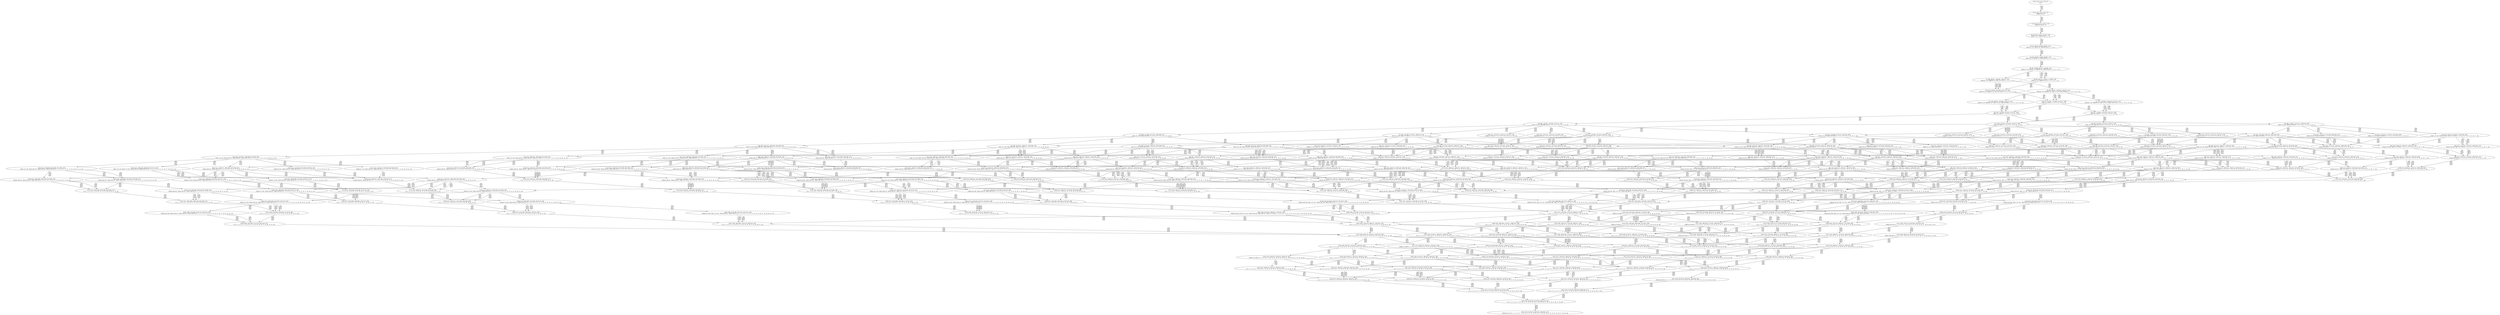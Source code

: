 digraph {
	S0[label="S0: [0, 0] [0, 0] [0, 0] [0, 0] \n{}{}"];
	S1[label="S1: [0, 0] [0, 0] [0, 0] [9, 12] \n{T0J0:9-12}{1}"];
	S2[label="S2: [9, 9] [9, 9] [9, 12] [87, 110] \n{T0J1:87-110}{1, 2}"];
	S3[label="S3: [9, 9] [9, 12] [43, 55] [87, 110] \n{T0J1:87-110, T0J2:43-55}{1, 2, 3}"];
	S4[label="S4: [9, 12] [43, 55] [65, 83] [87, 110] \n{T0J1:87-110, T0J2:43-55, T0J10:65-83}{1, 2, 3, 11}"];
	S5[label="S5: [43, 55] [62, 79] [65, 83] [87, 110] \n{T0J1:87-110, T0J3:62-79, T0J10:65-83}{1, 2, 3, 4, 11}"];
	S6[label="S6: [62, 79] [65, 83] [87, 110] [90, 114] \n{T0J1:87-110, T0J3:62-79, T0J6:90-114, T0J10:65-83}{1, 2, 3, 4, 7, 11}"];
	S7[label="S7: [65, 83] [87, 110] [90, 114] [122, 153] \n{T0J1:87-110, T0J6:90-114, T0J7:122-153}{1, 2, 3, 4, 7, 8, 11}"];
	S8[label="S8: [65, 83] [74, 110] [87, 114] [90, 118] \n{T0J1:87-110, T0J6:90-114}{1, 2, 3, 4, 5, 6, 7, 11}"];
	S9[label="S9: [66, 80] [87, 110] [90, 114] [122, 153] \n{T0J1:87-110, T0J6:90-114, T0J7:122-153, T0J11:66-80}{1, 2, 3, 4, 7, 8, 11, 12}"];
	S10[label="S10: [74, 110] [87, 114] [90, 122] [122, 158] \n{T0J1:87-110, T0J6:90-114, T0J7:122-158}{1, 2, 3, 4, 5, 6, 7, 8, 11}"];
	S11[label="S11: [87, 110] [90, 114] [100, 121] [122, 153] \n{T0J1:87-110, T0J6:90-114, T0J7:122-153, T0J12:100-121}{1, 2, 3, 4, 7, 8, 11, 12, 13}"];
	S12[label="S12: [82, 98] [87, 110] [90, 114] [122, 153] \n{T0J1:87-110, T0J6:90-114, T0J7:122-153, T0J15:82-98}{1, 2, 3, 4, 7, 8, 11, 12, 16}"];
	S13[label="S13: [75, 112] [87, 114] [90, 122] [122, 158] \n{T0J7:122-158}{1, 2, 3, 4, 5, 6, 7, 8, 11, 12}"];
	S14[label="S14: [87, 114] [90, 122] [100, 155] [122, 158] \n{T0J7:122-158}{1, 2, 3, 4, 5, 6, 7, 8, 11, 12, 13}"];
	S15[label="S15: [87, 114] [90, 122] [91, 137] [122, 158] \n{T0J7:122-158}{1, 2, 3, 4, 5, 6, 7, 8, 11, 12, 16}"];
	S16[label="S16: [90, 122] [93, 122] [100, 155] [122, 158] \n{T0J7:122-158, T0J13:93-122}{1, 2, 3, 4, 5, 6, 7, 8, 11, 12, 13, 14}"];
	S17[label="S17: [90, 122] [91, 137] [103, 157] [122, 158] \n{T0J7:122-158}{1, 2, 3, 4, 5, 6, 7, 8, 11, 12, 13, 16}"];
	S18[label="S18: [90, 122] [91, 137] [122, 158] [158, 200] \n{T0J7:122-158, T0J16:158-200}{1, 2, 3, 4, 5, 6, 7, 8, 11, 12, 16, 17}"];
	S19[label="S19: [90, 122] [91, 123] [96, 137] [122, 158] \n{T0J7:122-158, T0J18:96-123}{1, 2, 3, 4, 5, 6, 7, 8, 11, 12, 16, 19}"];
	S20[label="S20: [93, 122] [100, 155] [122, 158] [147, 194] \n{T0J7:122-158, T0J14:147-194}{1, 2, 3, 4, 5, 6, 7, 8, 11, 12, 13, 14, 15}"];
	S21[label="S21: [91, 130] [96, 137] [103, 157] [122, 158] \n{T0J7:122-158}{1, 2, 3, 4, 5, 6, 7, 8, 11, 12, 13, 14, 16}"];
	S22[label="S22: [91, 137] [103, 158] [122, 165] [158, 200] \n{T0J7:122-158, T0J16:158-200}{1, 2, 3, 4, 5, 6, 7, 8, 11, 12, 13, 16, 17}"];
	S23[label="S23: [91, 123] [96, 137] [103, 158] [122, 165] \n{T0J7:122-158}{1, 2, 3, 4, 5, 6, 7, 8, 11, 12, 13, 16, 19}"];
	S24[label="S24: [91, 137] [122, 158] [157, 195] [158, 200] \n{T0J7:122-158, T0J16:158-200, T0J17:157-195}{1, 2, 3, 4, 5, 6, 7, 8, 11, 12, 16, 17, 18}"];
	S25[label="S25: [91, 123] [96, 137] [122, 158] [158, 200] \n{T0J7:122-158, T0J16:158-200}{1, 2, 3, 4, 5, 6, 7, 8, 11, 12, 16, 17, 19}"];
	S26[label="S26: [96, 111] [96, 137] [122, 158] [168, 202] \n{T0J7:122-158, T0J19:168-202}{1, 2, 3, 4, 5, 6, 7, 8, 11, 12, 16, 19, 20}"];
	S27[label="S27: [93, 123] [96, 137] [122, 158] [157, 192] \n{T0J7:122-158, T0J22:157-192}{1, 2, 3, 4, 5, 6, 7, 8, 11, 12, 16, 19, 23}"];
	S28[label="S28: [122, 122] [122, 122] [122, 154] [147, 155] \n{T0J8:147-154}{1, 2, 3, 4, 5, 6, 7, 8, 9, 10, 11, 12, 13, 14}"];
	S29[label="S29: [122, 122] [122, 122] [122, 155] [185, 201] \n{T0J9:185-201}{1, 2, 3, 4, 5, 6, 7, 8, 9, 10, 11, 12, 13, 14}"];
	S30[label="S30: [122, 122] [122, 137] [122, 154] [147, 157] \n{T0J8:147-154}{1, 2, 3, 4, 5, 6, 7, 8, 9, 10, 11, 12, 13, 16}"];
	S31[label="S31: [122, 122] [122, 137] [122, 157] [185, 201] \n{T0J9:185-201}{1, 2, 3, 4, 5, 6, 7, 8, 9, 10, 11, 12, 13, 16}"];
	S32[label="S32: [122, 122] [122, 137] [147, 154] [158, 200] \n{T0J8:147-154, T0J16:158-200}{1, 2, 3, 4, 5, 6, 7, 8, 9, 10, 11, 12, 16, 17}"];
	S33[label="S33: [122, 122] [122, 137] [158, 200] [185, 201] \n{T0J9:185-201, T0J16:158-200}{1, 2, 3, 4, 5, 6, 7, 8, 9, 10, 11, 12, 16, 17}"];
	S34[label="S34: [122, 122] [122, 123] [122, 137] [147, 154] \n{T0J8:147-154}{1, 2, 3, 4, 5, 6, 7, 8, 9, 10, 11, 12, 16, 19}"];
	S35[label="S35: [122, 122] [122, 123] [122, 137] [185, 201] \n{T0J9:185-201}{1, 2, 3, 4, 5, 6, 7, 8, 9, 10, 11, 12, 16, 19}"];
	S36[label="S36: [96, 142] [103, 157] [122, 158] [147, 202] \n{T0J14:147-202}{1, 2, 3, 4, 5, 6, 7, 8, 11, 12, 13, 14, 15, 16}"];
	S37[label="S37: [96, 145] [103, 158] [122, 165] [158, 200] \n{T0J16:158-200}{1, 2, 3, 4, 5, 6, 7, 8, 11, 12, 13, 14, 16, 17}"];
	S38[label="S38: [96, 131] [97, 137] [103, 158] [122, 165] \n{}{1, 2, 3, 4, 5, 6, 7, 8, 11, 12, 13, 14, 16, 19}"];
	S39[label="S39: [103, 158] [122, 180] [157, 195] [158, 200] \n{T0J16:158-200, T0J17:157-195}{1, 2, 3, 4, 5, 6, 7, 8, 11, 12, 13, 16, 17, 18}"];
	S40[label="S40: [96, 137] [103, 158] [122, 166] [158, 200] \n{T0J16:158-200}{1, 2, 3, 4, 5, 6, 7, 8, 11, 12, 13, 16, 17, 19}"];
	S41[label="S41: [96, 137] [103, 158] [122, 165] [168, 202] \n{T0J7:122-158, T0J19:168-202}{1, 2, 3, 4, 5, 6, 7, 8, 11, 12, 13, 16, 19, 20}"];
	S42[label="S42: [96, 137] [103, 158] [122, 166] [157, 192] \n{T0J22:157-192}{1, 2, 3, 4, 5, 6, 7, 8, 11, 12, 13, 16, 19, 23}"];
	S43[label="S43: [96, 137] [122, 158] [157, 195] [158, 200] \n{T0J7:122-158, T0J16:158-200, T0J17:157-195}{1, 2, 3, 4, 5, 6, 7, 8, 11, 12, 16, 17, 18, 19}"];
	S44[label="S44: [96, 137] [122, 158] [158, 200] [168, 202] \n{T0J7:122-158, T0J16:158-200, T0J19:168-202}{1, 2, 3, 4, 5, 6, 7, 8, 11, 12, 16, 17, 19, 20}"];
	S45[label="S45: [96, 137] [122, 158] [157, 192] [158, 200] \n{T0J7:122-158, T0J16:158-200, T0J22:157-192}{1, 2, 3, 4, 5, 6, 7, 8, 11, 12, 16, 17, 19, 23}"];
	S46[label="S46: [96, 137] [122, 158] [168, 201] [168, 202] \n{T0J7:122-158, T0J19:168-202, T0J20:168-201}{1, 2, 3, 4, 5, 6, 7, 8, 11, 12, 16, 19, 20, 21}"];
	S47[label="S47: [96, 137] [122, 158] [157, 192] [168, 202] \n{T0J7:122-158, T0J19:168-202, T0J22:157-192}{1, 2, 3, 4, 5, 6, 7, 8, 11, 12, 16, 19, 20, 23}"];
	S48[label="S48: [122, 122] [122, 155] [147, 194] [147, 201] \n{T0J14:147-194}{1, 2, 3, 4, 5, 6, 7, 8, 9, 10, 11, 12, 13, 14, 15}"];
	S49[label="S49: [122, 130] [122, 137] [122, 157] [147, 162] \n{T0J8:147-162}{1, 2, 3, 4, 5, 6, 7, 8, 9, 10, 11, 12, 13, 14, 16}"];
	S50[label="S50: [122, 130] [122, 137] [122, 157] [185, 209] \n{T0J9:185-209}{1, 2, 3, 4, 5, 6, 7, 8, 9, 10, 11, 12, 13, 14, 16}"];
	S51[label="S51: [122, 137] [122, 165] [147, 200] [158, 216] \n{T0J16:158-200}{1, 2, 3, 4, 5, 6, 7, 8, 9, 10, 11, 12, 13, 16, 17}"];
	S52[label="S52: [122, 123] [122, 137] [122, 155] [147, 165] \n{T0J8:147-155}{1, 2, 3, 4, 5, 6, 7, 8, 9, 10, 11, 12, 13, 16, 19}"];
	S53[label="S53: [122, 123] [122, 137] [122, 165] [185, 202] \n{T0J9:185-202}{1, 2, 3, 4, 5, 6, 7, 8, 9, 10, 11, 12, 13, 16, 19}"];
	S54[label="S54: [122, 137] [147, 195] [157, 200] [158, 216] \n{T0J16:158-200, T0J17:157-195}{1, 2, 3, 4, 5, 6, 7, 8, 9, 10, 11, 12, 16, 17, 18}"];
	S55[label="S55: [122, 123] [122, 137] [147, 155] [158, 200] \n{T0J8:147-155, T0J16:158-200}{1, 2, 3, 4, 5, 6, 7, 8, 9, 10, 11, 12, 16, 17, 19}"];
	S56[label="S56: [122, 123] [122, 137] [158, 200] [185, 202] \n{T0J9:185-202, T0J16:158-200}{1, 2, 3, 4, 5, 6, 7, 8, 9, 10, 11, 12, 16, 17, 19}"];
	S57[label="S57: [122, 123] [122, 137] [147, 155] [157, 192] \n{T0J8:147-155, T0J22:157-192}{1, 2, 3, 4, 5, 6, 7, 8, 9, 10, 11, 12, 16, 19, 23}"];
	S58[label="S58: [122, 123] [122, 137] [157, 192] [185, 202] \n{T0J9:185-202, T0J22:157-192}{1, 2, 3, 4, 5, 6, 7, 8, 9, 10, 11, 12, 16, 19, 23}"];
	S59[label="S59: [103, 158] [122, 165] [147, 202] [158, 231] \n{T0J14:147-217, T0J16:158-231}{1, 2, 3, 4, 5, 6, 7, 8, 11, 12, 13, 14, 15, 16, 17}"];
	S60[label="S60: [97, 153] [103, 158] [122, 165] [147, 203] \n{T0J14:147-203}{1, 2, 3, 4, 5, 6, 7, 8, 11, 12, 13, 14, 15, 16, 19}"];
	S61[label="S61: [103, 165] [122, 180] [157, 195] [158, 200] \n{T0J16:158-200, T0J17:157-195}{1, 2, 3, 4, 5, 6, 7, 8, 11, 12, 13, 14, 16, 17, 18}"];
	S62[label="S62: [97, 145] [103, 158] [122, 166] [158, 200] \n{T0J16:158-200}{1, 2, 3, 4, 5, 6, 7, 8, 11, 12, 13, 14, 16, 17, 19}"];
	S63[label="S63: [97, 145] [103, 158] [122, 165] [168, 202] \n{T0J19:168-202}{1, 2, 3, 4, 5, 6, 7, 8, 11, 12, 13, 14, 16, 19, 20}"];
	S64[label="S64: [97, 145] [103, 158] [122, 166] [157, 192] \n{T0J22:157-192}{1, 2, 3, 4, 5, 6, 7, 8, 11, 12, 13, 14, 16, 19, 23}"];
	S65[label="S65: [103, 158] [122, 180] [157, 195] [158, 200] \n{T0J16:158-200, T0J17:157-195}{1, 2, 3, 4, 5, 6, 7, 8, 11, 12, 13, 16, 17, 18, 19}"];
	S66[label="S66: [103, 158] [122, 180] [158, 200] [168, 202] \n{T0J16:158-200, T0J19:168-202}{1, 2, 3, 4, 5, 6, 7, 8, 11, 12, 13, 16, 17, 19, 20}"];
	S67[label="S67: [103, 158] [122, 180] [157, 192] [158, 200] \n{T0J16:158-200, T0J22:157-192}{1, 2, 3, 4, 5, 6, 7, 8, 11, 12, 13, 16, 17, 19, 23}"];
	S68[label="S68: [103, 158] [122, 180] [168, 201] [168, 202] \n{T0J19:168-202, T0J20:168-201}{1, 2, 3, 4, 5, 6, 7, 8, 11, 12, 13, 16, 19, 20, 21}"];
	S69[label="S69: [103, 158] [122, 180] [157, 192] [168, 202] \n{T0J19:168-202, T0J22:157-192}{1, 2, 3, 4, 5, 6, 7, 8, 11, 12, 13, 16, 19, 20, 23}"];
	S70[label="S70: [122, 158] [157, 195] [158, 200] [168, 202] \n{T0J7:122-158, T0J16:158-200, T0J17:157-195, T0J19:168-202}{1, 2, 3, 4, 5, 6, 7, 8, 11, 12, 16, 17, 18, 19, 20}"];
	S71[label="S71: [122, 158] [157, 192] [158, 195] [160, 200] \n{T0J7:122-158, T0J16:158-200, T0J17:157-195, T0J22:157-192}{1, 2, 3, 4, 5, 6, 7, 8, 11, 12, 16, 17, 18, 19, 23}"];
	S72[label="S72: [122, 158] [158, 200] [168, 201] [168, 202] \n{T0J7:122-158, T0J16:158-200, T0J19:168-202, T0J20:168-201}{1, 2, 3, 4, 5, 6, 7, 8, 11, 12, 16, 17, 19, 20, 21}"];
	S73[label="S73: [122, 158] [157, 192] [158, 200] [168, 202] \n{T0J7:122-158, T0J16:158-200, T0J19:168-202, T0J22:157-192}{1, 2, 3, 4, 5, 6, 7, 8, 11, 12, 16, 17, 19, 20, 23}"];
	S74[label="S74: [104, 122] [122, 158] [168, 201] [168, 202] \n{T0J7:122-158, T0J19:168-202, T0J20:168-201, T0J21:104-122}{1, 2, 3, 4, 5, 6, 7, 8, 11, 12, 16, 19, 20, 21, 22}"];
	S75[label="S75: [122, 158] [157, 192] [168, 201] [168, 202] \n{T0J7:122-158, T0J19:168-202, T0J20:168-201, T0J22:157-192}{1, 2, 3, 4, 5, 6, 7, 8, 11, 12, 16, 19, 20, 21, 23}"];
	S76[label="S76: [122, 157] [122, 158] [147, 202] [147, 221] \n{T0J14:147-202}{1, 2, 3, 4, 5, 6, 7, 8, 9, 10, 11, 12, 13, 14, 15, 16}"];
	S77[label="S77: [122, 158] [122, 165] [147, 200] [158, 224] \n{T0J16:158-200}{1, 2, 3, 4, 5, 6, 7, 8, 9, 10, 11, 12, 13, 14, 16, 17}"];
	S78[label="S78: [122, 137] [122, 158] [122, 163] [147, 165] \n{T0J8:147-163}{1, 2, 3, 4, 5, 6, 7, 8, 9, 10, 11, 12, 13, 14, 16, 19}"];
	S79[label="S79: [122, 137] [122, 158] [122, 165] [185, 210] \n{T0J9:185-210}{1, 2, 3, 4, 5, 6, 7, 8, 9, 10, 11, 12, 13, 14, 16, 19}"];
	S80[label="S80: [122, 180] [147, 195] [157, 200] [158, 237] \n{T0J16:158-200}{1, 2, 3, 4, 5, 6, 7, 8, 9, 10, 11, 12, 13, 16, 17, 18}"];
	S81[label="S81: [122, 158] [122, 166] [147, 200] [158, 216] \n{T0J16:158-200}{1, 2, 3, 4, 5, 6, 7, 8, 9, 10, 11, 12, 13, 16, 17, 19}"];
	S82[label="S82: [122, 137] [122, 165] [147, 202] [168, 216] \n{T0J19:168-202}{1, 2, 3, 4, 5, 6, 7, 8, 9, 10, 11, 12, 13, 16, 19, 20}"];
	S83[label="S83: [122, 158] [122, 166] [147, 192] [157, 216] \n{T0J22:157-192}{1, 2, 3, 4, 5, 6, 7, 8, 9, 10, 11, 12, 13, 16, 19, 23}"];
	S84[label="S84: [122, 137] [147, 195] [157, 200] [158, 216] \n{T0J16:158-200, T0J17:157-195}{1, 2, 3, 4, 5, 6, 7, 8, 9, 10, 11, 12, 16, 17, 18, 19}"];
	S85[label="S85: [122, 137] [147, 200] [158, 202] [168, 216] \n{T0J16:158-200, T0J19:168-202}{1, 2, 3, 4, 5, 6, 7, 8, 9, 10, 11, 12, 16, 17, 19, 20}"];
	S86[label="S86: [122, 137] [147, 192] [157, 200] [158, 216] \n{T0J16:158-200, T0J22:157-192}{1, 2, 3, 4, 5, 6, 7, 8, 9, 10, 11, 12, 16, 17, 19, 23}"];
	S87[label="S87: [122, 137] [147, 201] [168, 202] [168, 216] \n{T0J19:168-202, T0J20:168-201}{1, 2, 3, 4, 5, 6, 7, 8, 9, 10, 11, 12, 16, 19, 20, 21}"];
	S88[label="S88: [122, 137] [147, 192] [157, 202] [168, 216] \n{T0J19:168-202, T0J22:157-192}{1, 2, 3, 4, 5, 6, 7, 8, 9, 10, 11, 12, 16, 19, 20, 23}"];
	S89[label="S89: [122, 180] [147, 202] [158, 231] [160, 241] \n{T0J16:158-231, T0J17:157-241}{1, 2, 3, 4, 5, 6, 7, 8, 11, 12, 13, 14, 15, 16, 17, 18}"];
	S90[label="S90: [103, 158] [122, 166] [147, 203] [158, 242] \n{T0J16:158-242}{1, 2, 3, 4, 5, 6, 7, 8, 11, 12, 13, 14, 15, 16, 17, 19}"];
	S91[label="S91: [103, 158] [122, 165] [147, 203] [168, 232] \n{T0J14:147-217, T0J19:168-232}{1, 2, 3, 4, 5, 6, 7, 8, 11, 12, 13, 14, 15, 16, 19, 20}"];
	S92[label="S92: [103, 158] [122, 166] [147, 203] [157, 222] \n{T0J14:147-217, T0J22:157-222}{1, 2, 3, 4, 5, 6, 7, 8, 11, 12, 13, 14, 15, 16, 19, 23}"];
	S93[label="S93: [103, 165] [122, 180] [157, 195] [158, 200] \n{T0J16:158-200, T0J17:157-195}{1, 2, 3, 4, 5, 6, 7, 8, 11, 12, 13, 14, 16, 17, 18, 19}"];
	S94[label="S94: [103, 165] [122, 180] [158, 200] [168, 202] \n{T0J16:158-200, T0J19:168-202}{1, 2, 3, 4, 5, 6, 7, 8, 11, 12, 13, 14, 16, 17, 19, 20}"];
	S95[label="S95: [103, 165] [122, 180] [157, 192] [158, 200] \n{T0J16:158-200, T0J22:157-192}{1, 2, 3, 4, 5, 6, 7, 8, 11, 12, 13, 14, 16, 17, 19, 23}"];
	S96[label="S96: [103, 165] [122, 180] [168, 201] [168, 202] \n{T0J19:168-202, T0J20:168-201}{1, 2, 3, 4, 5, 6, 7, 8, 11, 12, 13, 14, 16, 19, 20, 21}"];
	S97[label="S97: [103, 165] [122, 180] [157, 192] [168, 202] \n{T0J19:168-202, T0J22:157-192}{1, 2, 3, 4, 5, 6, 7, 8, 11, 12, 13, 14, 16, 19, 20, 23}"];
	S98[label="S98: [122, 195] [157, 200] [158, 200] [168, 202] \n{T0J16:158-200, T0J17:157-195, T0J19:168-202}{1, 2, 3, 4, 5, 6, 7, 8, 11, 12, 13, 16, 17, 18, 19, 20}"];
	S99[label="S99: [122, 192] [157, 195] [158, 200] [160, 200] \n{T0J16:158-200, T0J17:157-195, T0J22:157-192}{1, 2, 3, 4, 5, 6, 7, 8, 11, 12, 13, 16, 17, 18, 19, 23}"];
	S100[label="S100: [122, 200] [158, 200] [168, 201] [168, 202] \n{T0J16:158-200, T0J19:168-202, T0J20:168-201}{1, 2, 3, 4, 5, 6, 7, 8, 11, 12, 13, 16, 17, 19, 20, 21}"];
	S101[label="S101: [122, 192] [157, 200] [158, 200] [168, 202] \n{T0J16:158-200, T0J19:168-202, T0J22:157-192}{1, 2, 3, 4, 5, 6, 7, 8, 11, 12, 13, 16, 17, 19, 20, 23}"];
	S102[label="S102: [111, 158] [122, 180] [168, 201] [168, 202] \n{T0J19:168-202, T0J20:168-201}{1, 2, 3, 4, 5, 6, 7, 8, 11, 12, 13, 16, 19, 20, 21, 22}"];
	S103[label="S103: [122, 192] [157, 200] [168, 201] [168, 202] \n{T0J19:168-202, T0J20:168-201, T0J22:157-192}{1, 2, 3, 4, 5, 6, 7, 8, 11, 12, 13, 16, 19, 20, 21, 23}"];
	S104[label="S104: [122, 158] [168, 200] [168, 201] [175, 202] \n{T0J7:122-158, T0J16:175-200, T0J19:168-202, T0J20:168-201}{1, 2, 3, 4, 5, 6, 7, 8, 11, 12, 16, 17, 19, 20, 21, 22}"];
	S105[label="S105: [122, 158] [168, 192] [168, 201] [168, 202] \n{T0J7:122-158, T0J19:168-202, T0J20:168-201, T0J22:168-192}{1, 2, 3, 4, 5, 6, 7, 8, 11, 12, 16, 19, 20, 21, 22, 23}"];
	S106[label="S106: [122, 165] [147, 202] [147, 231] [158, 246] \n{T0J16:158-246}{1, 2, 3, 4, 5, 6, 7, 8, 9, 10, 11, 12, 13, 14, 15, 16, 17}"];
	S107[label="S107: [122, 158] [122, 165] [147, 209] [147, 232] \n{}{1, 2, 3, 4, 5, 6, 7, 8, 9, 10, 11, 12, 13, 14, 15, 16, 19}"];
	S108[label="S108: [122, 188] [147, 195] [157, 200] [158, 244] \n{}{1, 2, 3, 4, 5, 6, 7, 8, 9, 10, 11, 12, 13, 14, 16, 17, 18}"];
	S109[label="S109: [122, 166] [122, 166] [147, 200] [158, 224] \n{T0J16:158-200}{1, 2, 3, 4, 5, 6, 7, 8, 9, 10, 11, 12, 13, 14, 16, 17, 19}"];
	S110[label="S110: [122, 158] [122, 165] [147, 202] [168, 224] \n{T0J19:168-202}{1, 2, 3, 4, 5, 6, 7, 8, 9, 10, 11, 12, 13, 14, 16, 19, 20}"];
	S111[label="S111: [122, 166] [122, 166] [147, 192] [157, 224] \n{}{1, 2, 3, 4, 5, 6, 7, 8, 9, 10, 11, 12, 13, 14, 16, 19, 23}"];
	S112[label="S112: [122, 180] [147, 195] [157, 200] [158, 237] \n{T0J16:158-200}{1, 2, 3, 4, 5, 6, 7, 8, 9, 10, 11, 12, 13, 16, 17, 18, 19}"];
	S113[label="S113: [122, 180] [147, 200] [158, 202] [168, 237] \n{T0J16:158-200, T0J19:168-202}{1, 2, 3, 4, 5, 6, 7, 8, 9, 10, 11, 12, 13, 16, 17, 19, 20}"];
	S114[label="S114: [122, 180] [147, 192] [157, 200] [158, 237] \n{T0J16:158-200}{1, 2, 3, 4, 5, 6, 7, 8, 9, 10, 11, 12, 13, 16, 17, 19, 23}"];
	S115[label="S115: [122, 180] [147, 201] [168, 202] [168, 237] \n{T0J19:168-202, T0J20:168-201}{1, 2, 3, 4, 5, 6, 7, 8, 9, 10, 11, 12, 13, 16, 19, 20, 21}"];
	S116[label="S116: [122, 180] [147, 192] [157, 202] [168, 237] \n{T0J19:168-202}{1, 2, 3, 4, 5, 6, 7, 8, 9, 10, 11, 12, 13, 16, 19, 20, 23}"];
	S117[label="S117: [147, 195] [157, 200] [158, 202] [168, 237] \n{T0J16:158-200, T0J19:168-202}{1, 2, 3, 4, 5, 6, 7, 8, 9, 10, 11, 12, 16, 17, 18, 19, 20}"];
	S118[label="S118: [147, 192] [157, 195] [158, 200] [160, 237] \n{T0J16:158-200}{1, 2, 3, 4, 5, 6, 7, 8, 9, 10, 11, 12, 16, 17, 18, 19, 23}"];
	S119[label="S119: [147, 200] [158, 201] [168, 202] [168, 237] \n{T0J16:158-200, T0J19:168-202, T0J20:168-201}{1, 2, 3, 4, 5, 6, 7, 8, 9, 10, 11, 12, 16, 17, 19, 20, 21}"];
	S120[label="S120: [147, 192] [157, 200] [158, 202] [168, 237] \n{T0J16:158-200, T0J19:168-202}{1, 2, 3, 4, 5, 6, 7, 8, 9, 10, 11, 12, 16, 17, 19, 20, 23}"];
	S121[label="S121: [122, 122] [147, 154] [168, 201] [168, 202] \n{T0J8:147-154, T0J19:168-202, T0J20:168-201}{1, 2, 3, 4, 5, 6, 7, 8, 9, 10, 11, 12, 16, 19, 20, 21, 22}"];
	S122[label="S122: [122, 122] [168, 201] [168, 201] [185, 202] \n{T0J9:185-201, T0J19:168-202, T0J20:168-201}{1, 2, 3, 4, 5, 6, 7, 8, 9, 10, 11, 12, 16, 19, 20, 21, 22}"];
	S123[label="S123: [147, 192] [157, 201] [168, 202] [168, 237] \n{T0J19:168-202, T0J20:168-201}{1, 2, 3, 4, 5, 6, 7, 8, 9, 10, 11, 12, 16, 19, 20, 21, 23}"];
	S124[label="S124: [122, 180] [147, 203] [158, 241] [160, 242] \n{T0J16:158-242, T0J17:157-241}{1, 2, 3, 4, 5, 6, 7, 8, 11, 12, 13, 14, 15, 16, 17, 18, 19}"];
	S125[label="S125: [122, 180] [147, 203] [158, 232] [168, 246] \n{T0J16:158-246, T0J19:168-232}{1, 2, 3, 4, 5, 6, 7, 8, 11, 12, 13, 14, 15, 16, 17, 19, 20}"];
	S126[label="S126: [122, 180] [147, 203] [157, 222] [160, 246] \n{T0J16:158-246, T0J22:157-222}{1, 2, 3, 4, 5, 6, 7, 8, 11, 12, 13, 14, 15, 16, 17, 19, 23}"];
	S127[label="S127: [122, 180] [147, 203] [168, 231] [168, 232] \n{T0J14:147-229, T0J19:168-232, T0J20:168-231}{1, 2, 3, 4, 5, 6, 7, 8, 11, 12, 13, 14, 15, 16, 19, 20, 21}"];
	S128[label="S128: [122, 180] [147, 203] [157, 222] [168, 232] \n{T0J14:147-229, T0J19:168-232, T0J22:157-222}{1, 2, 3, 4, 5, 6, 7, 8, 11, 12, 13, 14, 15, 16, 19, 20, 23}"];
	S129[label="S129: [122, 180] [157, 200] [158, 200] [168, 202] \n{T0J16:158-200, T0J17:157-195, T0J19:168-202}{1, 2, 3, 4, 5, 6, 7, 8, 11, 12, 13, 14, 16, 17, 18, 19, 20}"];
	S130[label="S130: [122, 180] [157, 195] [158, 200] [160, 200] \n{T0J16:158-200, T0J17:157-195, T0J22:157-192}{1, 2, 3, 4, 5, 6, 7, 8, 11, 12, 13, 14, 16, 17, 18, 19, 23}"];
	S131[label="S131: [122, 180] [158, 200] [168, 201] [168, 202] \n{T0J16:158-200, T0J19:168-202, T0J20:168-201}{1, 2, 3, 4, 5, 6, 7, 8, 11, 12, 13, 14, 16, 17, 19, 20, 21}"];
	S132[label="S132: [122, 180] [157, 200] [158, 200] [168, 202] \n{T0J16:158-200, T0J19:168-202, T0J22:157-192}{1, 2, 3, 4, 5, 6, 7, 8, 11, 12, 13, 14, 16, 17, 19, 20, 23}"];
	S133[label="S133: [111, 165] [122, 180] [168, 201] [168, 202] \n{T0J19:168-202, T0J20:168-201}{1, 2, 3, 4, 5, 6, 7, 8, 11, 12, 13, 14, 16, 19, 20, 21, 22}"];
	S134[label="S134: [122, 180] [157, 200] [168, 201] [168, 202] \n{T0J19:168-202, T0J20:168-201, T0J22:157-192}{1, 2, 3, 4, 5, 6, 7, 8, 11, 12, 13, 14, 16, 19, 20, 21, 23}"];
	S135[label="S135: [122, 200] [168, 200] [168, 201] [175, 202] \n{T0J16:175-200, T0J19:168-202, T0J20:168-201}{1, 2, 3, 4, 5, 6, 7, 8, 11, 12, 13, 16, 17, 19, 20, 21, 22}"];
	S136[label="S136: [122, 192] [168, 200] [168, 201] [168, 202] \n{T0J19:168-202, T0J20:168-201, T0J22:168-192}{1, 2, 3, 4, 5, 6, 7, 8, 11, 12, 13, 16, 19, 20, 21, 22, 23}"];
	S137[label="S137: [147, 202] [147, 231] [158, 246] [160, 260] \n{}{1, 2, 3, 4, 5, 6, 7, 8, 9, 10, 11, 12, 13, 14, 15, 16, 17, 18}"];
	S138[label="S138: [122, 166] [147, 209] [147, 237] [158, 247] \n{}{1, 2, 3, 4, 5, 6, 7, 8, 9, 10, 11, 12, 13, 14, 15, 16, 17, 19}"];
	S139[label="S139: [122, 165] [147, 209] [147, 232] [168, 237] \n{T0J19:168-232}{1, 2, 3, 4, 5, 6, 7, 8, 9, 10, 11, 12, 13, 14, 15, 16, 19, 20}"];
	S140[label="S140: [122, 166] [147, 209] [147, 224] [157, 238] \n{}{1, 2, 3, 4, 5, 6, 7, 8, 9, 10, 11, 12, 13, 14, 15, 16, 19, 23}"];
	S141[label="S141: [122, 188] [147, 195] [157, 200] [158, 244] \n{}{1, 2, 3, 4, 5, 6, 7, 8, 9, 10, 11, 12, 13, 14, 16, 17, 18, 19}"];
	S142[label="S142: [122, 188] [147, 200] [158, 202] [168, 244] \n{}{1, 2, 3, 4, 5, 6, 7, 8, 9, 10, 11, 12, 13, 14, 16, 17, 19, 20}"];
	S143[label="S143: [122, 188] [147, 192] [157, 200] [158, 244] \n{}{1, 2, 3, 4, 5, 6, 7, 8, 9, 10, 11, 12, 13, 14, 16, 17, 19, 23}"];
	S144[label="S144: [122, 188] [147, 201] [168, 202] [168, 244] \n{}{1, 2, 3, 4, 5, 6, 7, 8, 9, 10, 11, 12, 13, 14, 16, 19, 20, 21}"];
	S145[label="S145: [122, 188] [147, 192] [157, 202] [168, 244] \n{}{1, 2, 3, 4, 5, 6, 7, 8, 9, 10, 11, 12, 13, 14, 16, 19, 20, 23}"];
	S146[label="S146: [147, 200] [157, 202] [158, 237] [168, 274] \n{}{1, 2, 3, 4, 5, 6, 7, 8, 9, 10, 11, 12, 13, 16, 17, 18, 19, 20}"];
	S147[label="S147: [147, 195] [157, 200] [158, 235] [160, 271] \n{}{1, 2, 3, 4, 5, 6, 7, 8, 9, 10, 11, 12, 13, 16, 17, 18, 19, 23}"];
	S148[label="S148: [147, 201] [158, 202] [168, 237] [168, 279] \n{}{1, 2, 3, 4, 5, 6, 7, 8, 9, 10, 11, 12, 13, 16, 17, 19, 20, 21}"];
	S149[label="S149: [147, 200] [157, 202] [158, 235] [168, 271] \n{}{1, 2, 3, 4, 5, 6, 7, 8, 9, 10, 11, 12, 13, 16, 17, 19, 20, 23}"];
	S150[label="S150: [122, 180] [147, 201] [168, 202] [168, 237] \n{T0J19:168-202, T0J20:168-201}{1, 2, 3, 4, 5, 6, 7, 8, 9, 10, 11, 12, 13, 16, 19, 20, 21, 22}"];
	S151[label="S151: [147, 201] [157, 202] [168, 235] [168, 271] \n{}{1, 2, 3, 4, 5, 6, 7, 8, 9, 10, 11, 12, 13, 16, 19, 20, 21, 23}"];
	S152[label="S152: [147, 200] [168, 201] [168, 202] [175, 237] \n{T0J16:175-200, T0J19:168-202, T0J20:168-201}{1, 2, 3, 4, 5, 6, 7, 8, 9, 10, 11, 12, 16, 17, 19, 20, 21, 22}"];
	S153[label="S153: [147, 192] [168, 201] [168, 202] [168, 237] \n{T0J19:168-202, T0J20:168-201, T0J22:168-192}{1, 2, 3, 4, 5, 6, 7, 8, 9, 10, 11, 12, 16, 19, 20, 21, 22, 23}"];
	S154[label="S154: [147, 203] [158, 241] [160, 242] [179, 248] \n{T0J16:158-246, T0J17:157-241, T0J19:168-248}{1, 2, 3, 4, 5, 6, 7, 8, 11, 12, 13, 14, 15, 16, 17, 18, 19, 20}"];
	S155[label="S155: [147, 203] [157, 238] [160, 241] [179, 246] \n{T0J16:158-246, T0J17:157-241, T0J22:157-238}{1, 2, 3, 4, 5, 6, 7, 8, 11, 12, 13, 14, 15, 16, 17, 18, 19, 23}"];
	S156[label="S156: [147, 203] [158, 241] [160, 242] [226, 247] \n{T0J16:158-242, T0J17:157-241, T0J24:226-247}{1, 2, 3, 4, 5, 6, 7, 8, 11, 12, 13, 14, 15, 16, 17, 18, 19, 25}"];
	S157[label="S157: [147, 203] [158, 231] [168, 232] [179, 246] \n{T0J16:158-246, T0J19:168-232, T0J20:168-231}{1, 2, 3, 4, 5, 6, 7, 8, 11, 12, 13, 14, 15, 16, 17, 19, 20, 21}"];
	S158[label="S158: [147, 203] [157, 222] [160, 232] [179, 246] \n{T0J16:158-246, T0J19:168-232, T0J22:157-222}{1, 2, 3, 4, 5, 6, 7, 8, 11, 12, 13, 14, 15, 16, 17, 19, 20, 23}"];
	S159[label="S159: [122, 180] [147, 203] [168, 231] [168, 232] \n{T0J14:147-229, T0J19:168-232, T0J20:168-231}{1, 2, 3, 4, 5, 6, 7, 8, 11, 12, 13, 14, 15, 16, 19, 20, 21, 22}"];
	S160[label="S160: [147, 203] [157, 222] [168, 231] [179, 232] \n{T0J14:147-229, T0J19:168-232, T0J20:168-231, T0J22:157-222}{1, 2, 3, 4, 5, 6, 7, 8, 11, 12, 13, 14, 15, 16, 19, 20, 21, 23}"];
	S161[label="S161: [122, 180] [168, 200] [168, 201] [175, 202] \n{T0J16:175-200, T0J19:168-202, T0J20:168-201}{1, 2, 3, 4, 5, 6, 7, 8, 11, 12, 13, 14, 16, 17, 19, 20, 21, 22}"];
	S162[label="S162: [122, 180] [168, 200] [168, 201] [168, 202] \n{T0J19:168-202, T0J20:168-201, T0J22:168-192}{1, 2, 3, 4, 5, 6, 7, 8, 11, 12, 13, 14, 16, 19, 20, 21, 22, 23}"];
	S163[label="S163: [147, 214] [147, 241] [158, 247] [160, 260] \n{}{1, 2, 3, 4, 5, 6, 7, 8, 9, 10, 11, 12, 13, 14, 15, 16, 17, 18, 19}"];
	S164[label="S164: [147, 209] [147, 232] [158, 246] [168, 260] \n{}{1, 2, 3, 4, 5, 6, 7, 8, 9, 10, 11, 12, 13, 14, 15, 16, 17, 19, 20}"];
	S165[label="S165: [147, 209] [147, 224] [157, 246] [160, 260] \n{}{1, 2, 3, 4, 5, 6, 7, 8, 9, 10, 11, 12, 13, 14, 15, 16, 17, 19, 23}"];
	S166[label="S166: [147, 209] [147, 231] [168, 244] [168, 260] \n{}{1, 2, 3, 4, 5, 6, 7, 8, 9, 10, 11, 12, 13, 14, 15, 16, 19, 20, 21}"];
	S167[label="S167: [147, 209] [147, 224] [157, 244] [168, 260] \n{}{1, 2, 3, 4, 5, 6, 7, 8, 9, 10, 11, 12, 13, 14, 15, 16, 19, 20, 23}"];
	S168[label="S168: [147, 202] [157, 208] [158, 237] [168, 274] \n{}{1, 2, 3, 4, 5, 6, 7, 8, 9, 10, 11, 12, 13, 14, 16, 17, 18, 19, 20}"];
	S169[label="S169: [147, 200] [157, 203] [158, 235] [160, 271] \n{}{1, 2, 3, 4, 5, 6, 7, 8, 9, 10, 11, 12, 13, 14, 16, 17, 18, 19, 23}"];
	S170[label="S170: [147, 202] [158, 209] [168, 237] [168, 279] \n{}{1, 2, 3, 4, 5, 6, 7, 8, 9, 10, 11, 12, 13, 14, 16, 17, 19, 20, 21}"];
	S171[label="S171: [147, 202] [157, 208] [158, 235] [168, 271] \n{}{1, 2, 3, 4, 5, 6, 7, 8, 9, 10, 11, 12, 13, 14, 16, 17, 19, 20, 23}"];
	S172[label="S172: [122, 188] [147, 201] [168, 202] [168, 244] \n{}{1, 2, 3, 4, 5, 6, 7, 8, 9, 10, 11, 12, 13, 14, 16, 19, 20, 21, 22}"];
	S173[label="S173: [147, 202] [157, 209] [168, 235] [168, 271] \n{}{1, 2, 3, 4, 5, 6, 7, 8, 9, 10, 11, 12, 13, 14, 16, 19, 20, 21, 23}"];
	S174[label="S174: [147, 201] [168, 202] [168, 237] [175, 279] \n{}{1, 2, 3, 4, 5, 6, 7, 8, 9, 10, 11, 12, 13, 16, 17, 19, 20, 21, 22}"];
	S175[label="S175: [147, 201] [168, 202] [168, 235] [168, 271] \n{}{1, 2, 3, 4, 5, 6, 7, 8, 9, 10, 11, 12, 13, 16, 19, 20, 21, 22, 23}"];
	S176[label="S176: [158, 241] [160, 242] [179, 247] [214, 248] \n{T0J16:158-246, T0J17:157-241, T0J19:168-248, T0J20:168-247}{1, 2, 3, 4, 5, 6, 7, 8, 11, 12, 13, 14, 15, 16, 17, 18, 19, 20, 21}"];
	S177[label="S177: [157, 238] [160, 241] [179, 246] [211, 248] \n{T0J16:158-246, T0J17:157-241, T0J19:168-248, T0J22:157-238}{1, 2, 3, 4, 5, 6, 7, 8, 11, 12, 13, 14, 15, 16, 17, 18, 19, 20, 23}"];
	S178[label="S178: [158, 241] [160, 242] [179, 247] [226, 248] \n{T0J16:158-246, T0J17:157-241, T0J19:168-248, T0J24:226-247}{1, 2, 3, 4, 5, 6, 7, 8, 11, 12, 13, 14, 15, 16, 17, 18, 19, 20, 25}"];
	S179[label="S179: [157, 238] [160, 241] [179, 246] [226, 256] \n{T0J16:158-246, T0J17:157-241, T0J22:157-238, T0J24:226-256}{1, 2, 3, 4, 5, 6, 7, 8, 11, 12, 13, 14, 15, 16, 17, 18, 19, 23, 25}"];
	S180[label="S180: [147, 203] [168, 231] [168, 232] [179, 246] \n{T0J16:175-246, T0J19:168-232, T0J20:168-231}{1, 2, 3, 4, 5, 6, 7, 8, 11, 12, 13, 14, 15, 16, 17, 19, 20, 21, 22}"];
	S181[label="S181: [147, 203] [168, 222] [168, 231] [179, 232] \n{T0J14:147-229, T0J19:168-232, T0J20:168-231, T0J22:168-222}{1, 2, 3, 4, 5, 6, 7, 8, 11, 12, 13, 14, 15, 16, 19, 20, 21, 22, 23}"];
	S182[label="S182: [157, 222] [168, 231] [179, 232] [218, 246] \n{T0J16:218-246, T0J19:168-232, T0J20:168-231, T0J22:157-222}{1, 2, 3, 4, 5, 6, 7, 8, 11, 12, 13, 14, 15, 16, 17, 19, 20, 21, 23}"];
	S183[label="S183: [147, 241] [158, 247] [160, 274] [179, 305] \n{}{1, 2, 3, 4, 5, 6, 7, 8, 9, 10, 11, 12, 13, 14, 15, 16, 17, 18, 19, 20}"];
	S184[label="S184: [147, 241] [157, 247] [160, 271] [179, 294] \n{}{1, 2, 3, 4, 5, 6, 7, 8, 9, 10, 11, 12, 13, 14, 15, 16, 17, 18, 19, 23}"];
	S185[label="S185: [147, 241] [158, 247] [160, 247] [226, 282] \n{T0J24:226-247}{1, 2, 3, 4, 5, 6, 7, 8, 9, 10, 11, 12, 13, 14, 15, 16, 17, 18, 19, 25}"];
	S186[label="S186: [147, 231] [168, 244] [168, 274] [179, 298] \n{}{1, 2, 3, 4, 5, 6, 7, 8, 9, 10, 11, 12, 13, 14, 15, 16, 17, 19, 20, 21}"];
	S187[label="S187: [147, 224] [157, 244] [168, 271] [179, 298] \n{}{1, 2, 3, 4, 5, 6, 7, 8, 9, 10, 11, 12, 13, 14, 15, 16, 17, 19, 20, 23}"];
	S188[label="S188: [147, 203] [147, 231] [168, 244] [168, 260] \n{}{1, 2, 3, 4, 5, 6, 7, 8, 9, 10, 11, 12, 13, 14, 15, 16, 19, 20, 21, 22}"];
	S189[label="S189: [157, 222] [168, 235] [168, 271] [179, 282] \n{}{1, 2, 3, 4, 5, 6, 7, 8, 9, 10, 11, 12, 13, 14, 15, 16, 19, 20, 21, 23}"];
	S190[label="S190: [147, 202] [168, 209] [168, 237] [175, 279] \n{}{1, 2, 3, 4, 5, 6, 7, 8, 9, 10, 11, 12, 13, 14, 16, 17, 19, 20, 21, 22}"];
	S191[label="S191: [147, 202] [168, 209] [168, 235] [168, 271] \n{}{1, 2, 3, 4, 5, 6, 7, 8, 9, 10, 11, 12, 13, 14, 16, 19, 20, 21, 22, 23}"];
	S192[label="S192: [160, 241] [179, 246] [211, 247] [224, 248] \n{T0J16:158-246, T0J17:157-241, T0J19:168-248, T0J20:168-247, T0J22:157-238}{1, 2, 3, 4, 5, 6, 7, 8, 11, 12, 13, 14, 15, 16, 17, 18, 19, 20, 21, 23}"];
	S193[label="S193: [160, 241] [179, 246] [211, 248] [229, 256] \n{T0J16:158-246, T0J17:157-241, T0J19:168-248, T0J22:157-238, T0J24:226-256}{1, 2, 3, 4, 5, 6, 7, 8, 11, 12, 13, 14, 15, 16, 17, 18, 19, 20, 23, 25}"];
	S194[label="S194: [168, 231] [168, 232] [179, 241] [214, 246] \n{T0J16:175-246, T0J17:214-241, T0J19:168-232, T0J20:168-231}{1, 2, 3, 4, 5, 6, 7, 8, 11, 12, 13, 14, 15, 16, 17, 18, 19, 20, 21, 22}"];
	S195[label="S195: [168, 222] [168, 231] [179, 232] [218, 246] \n{T0J16:218-246, T0J19:168-232, T0J20:168-231, T0J22:168-222}{1, 2, 3, 4, 5, 6, 7, 8, 11, 12, 13, 14, 15, 16, 17, 19, 20, 21, 22, 23}"];
	S196[label="S196: [158, 247] [160, 274] [179, 305] [214, 331] \n{}{1, 2, 3, 4, 5, 6, 7, 8, 9, 10, 11, 12, 13, 14, 15, 16, 17, 18, 19, 20, 21}"];
	S197[label="S197: [157, 247] [160, 274] [179, 298] [211, 332] \n{}{1, 2, 3, 4, 5, 6, 7, 8, 9, 10, 11, 12, 13, 14, 15, 16, 17, 18, 19, 20, 23}"];
	S198[label="S198: [158, 247] [160, 247] [179, 282] [226, 332] \n{}{1, 2, 3, 4, 5, 6, 7, 8, 9, 10, 11, 12, 13, 14, 15, 16, 17, 18, 19, 20, 25}"];
	S199[label="S199: [157, 247] [160, 271] [179, 294] [226, 317] \n{}{1, 2, 3, 4, 5, 6, 7, 8, 9, 10, 11, 12, 13, 14, 15, 16, 17, 18, 19, 23, 25}"];
	S200[label="S200: [147, 231] [168, 244] [168, 274] [179, 292] \n{}{1, 2, 3, 4, 5, 6, 7, 8, 9, 10, 11, 12, 13, 14, 15, 16, 17, 19, 20, 21, 22}"];
	S201[label="S201: [168, 222] [168, 235] [168, 271] [179, 282] \n{}{1, 2, 3, 4, 5, 6, 7, 8, 9, 10, 11, 12, 13, 14, 15, 16, 19, 20, 21, 22, 23}"];
	S202[label="S202: [168, 235] [168, 271] [179, 282] [218, 311] \n{}{1, 2, 3, 4, 5, 6, 7, 8, 9, 10, 11, 12, 13, 14, 15, 16, 17, 19, 20, 21, 23}"];
	S203[label="S203: [185, 247] [185, 264] [185, 271] [225, 294] \n{T0J23:225-264}{1, 2, 3, 4, 5, 6, 7, 8, 9, 10, 11, 12, 13, 14, 15, 16, 17, 18, 19, 23, 24}"];
	S204[label="S204: [158, 247] [160, 253] [179, 271] [190, 294] \n{T0J25:190-253}{1, 2, 3, 4, 5, 6, 7, 8, 9, 10, 11, 12, 13, 14, 15, 16, 17, 18, 19, 23, 26}"];
	S205[label="S205: [160, 274] [179, 298] [211, 332] [222, 337] \n{}{1, 2, 3, 4, 5, 6, 7, 8, 9, 10, 11, 12, 13, 14, 15, 16, 17, 18, 19, 20, 21, 23}"];
	S206[label="S206: [160, 274] [179, 298] [211, 317] [226, 338] \n{}{1, 2, 3, 4, 5, 6, 7, 8, 9, 10, 11, 12, 13, 14, 15, 16, 17, 18, 19, 20, 23, 25}"];
	S207[label="S207: [160, 258] [166, 274] [179, 305] [214, 331] \n{}{1, 2, 3, 4, 5, 6, 7, 8, 9, 10, 11, 12, 13, 14, 15, 16, 17, 18, 19, 20, 21, 22}"];
	S208[label="S208: [168, 235] [168, 271] [179, 282] [218, 311] \n{}{1, 2, 3, 4, 5, 6, 7, 8, 9, 10, 11, 12, 13, 14, 15, 16, 17, 19, 20, 21, 22, 23}"];
	S209[label="S209: [185, 264] [185, 274] [211, 298] [225, 338] \n{}{1, 2, 3, 4, 5, 6, 7, 8, 9, 10, 11, 12, 13, 14, 15, 16, 17, 18, 19, 20, 23, 24}"];
	S210[label="S210: [160, 253] [179, 274] [190, 298] [211, 338] \n{}{1, 2, 3, 4, 5, 6, 7, 8, 9, 10, 11, 12, 13, 14, 15, 16, 17, 18, 19, 20, 23, 26}"];
	S211[label="S211: [160, 247] [179, 282] [226, 332] [230, 337] \n{T0J20:230-337}{1, 2, 3, 4, 5, 6, 7, 8, 9, 10, 11, 12, 13, 14, 15, 16, 17, 18, 19, 20, 21, 25}"];
	S212[label="S212: [185, 264] [185, 271] [225, 294] [226, 317] \n{T0J23:225-264}{1, 2, 3, 4, 5, 6, 7, 8, 9, 10, 11, 12, 13, 14, 15, 16, 17, 18, 19, 23, 24, 25}"];
	S213[label="S213: [160, 253] [179, 271] [190, 294] [226, 317] \n{}{1, 2, 3, 4, 5, 6, 7, 8, 9, 10, 11, 12, 13, 14, 15, 16, 17, 18, 19, 23, 25, 26}"];
	S214[label="S214: [185, 253] [185, 264] [190, 271] [225, 294] \n{T0J23:225-264}{1, 2, 3, 4, 5, 6, 7, 8, 9, 10, 11, 12, 13, 14, 15, 16, 17, 18, 19, 23, 24, 26}"];
	S215[label="S215: [166, 285] [179, 305] [211, 332] [222, 339] \n{}{1, 2, 3, 4, 5, 6, 7, 8, 9, 10, 11, 12, 13, 14, 15, 16, 17, 18, 19, 20, 21, 22, 23}"];
	S216[label="S216: [185, 274] [211, 298] [222, 338] [225, 354] \n{}{1, 2, 3, 4, 5, 6, 7, 8, 9, 10, 11, 12, 13, 14, 15, 16, 17, 18, 19, 20, 21, 23, 24}"];
	S217[label="S217: [179, 298] [211, 317] [222, 338] [230, 364] \n{}{1, 2, 3, 4, 5, 6, 7, 8, 9, 10, 11, 12, 13, 14, 15, 16, 17, 18, 19, 20, 21, 23, 25}"];
	S218[label="S218: [179, 274] [190, 298] [211, 338] [222, 343] \n{}{1, 2, 3, 4, 5, 6, 7, 8, 9, 10, 11, 12, 13, 14, 15, 16, 17, 18, 19, 20, 21, 23, 26}"];
	S219[label="S219: [185, 274] [211, 298] [225, 317] [226, 355] \n{}{1, 2, 3, 4, 5, 6, 7, 8, 9, 10, 11, 12, 13, 14, 15, 16, 17, 18, 19, 20, 23, 24, 25}"];
	S220[label="S220: [179, 274] [190, 298] [211, 317] [226, 344] \n{}{1, 2, 3, 4, 5, 6, 7, 8, 9, 10, 11, 12, 13, 14, 15, 16, 17, 18, 19, 20, 23, 25, 26}"];
	S221[label="S221: [185, 264] [190, 274] [211, 298] [225, 344] \n{}{1, 2, 3, 4, 5, 6, 7, 8, 9, 10, 11, 12, 13, 14, 15, 16, 17, 18, 19, 20, 23, 24, 26}"];
	S222[label="S222: [168, 258] [179, 282] [226, 332] [230, 337] \n{T0J21:168-258}{1, 2, 3, 4, 5, 6, 7, 8, 9, 10, 11, 12, 13, 14, 15, 16, 17, 18, 19, 20, 21, 22, 25}"];
	S223[label="S223: [185, 264] [190, 271] [225, 294] [226, 317] \n{T0J23:225-264}{1, 2, 3, 4, 5, 6, 7, 8, 9, 10, 11, 12, 13, 14, 15, 16, 17, 18, 19, 23, 24, 25, 26}"];
	S224[label="S224: [185, 305] [211, 332] [222, 338] [225, 354] \n{}{1, 2, 3, 4, 5, 6, 7, 8, 9, 10, 11, 12, 13, 14, 15, 16, 17, 18, 19, 20, 21, 22, 23, 24}"];
	S225[label="S225: [179, 309] [211, 332] [222, 339] [230, 384] \n{}{1, 2, 3, 4, 5, 6, 7, 8, 9, 10, 11, 12, 13, 14, 15, 16, 17, 18, 19, 20, 21, 22, 23, 25}"];
	S226[label="S226: [179, 305] [190, 313] [211, 338] [222, 343] \n{}{1, 2, 3, 4, 5, 6, 7, 8, 9, 10, 11, 12, 13, 14, 15, 16, 17, 18, 19, 20, 21, 22, 23, 26}"];
	S227[label="S227: [173, 280] [179, 305] [211, 332] [222, 339] \n{T0J26:173-280}{1, 2, 3, 4, 5, 6, 7, 8, 9, 10, 11, 12, 13, 14, 15, 16, 17, 18, 19, 20, 21, 22, 23, 27}"];
	S228[label="S228: [211, 298] [222, 317] [225, 355] [230, 364] \n{}{1, 2, 3, 4, 5, 6, 7, 8, 9, 10, 11, 12, 13, 14, 15, 16, 17, 18, 19, 20, 21, 23, 24, 25}"];
	S229[label="S229: [190, 274] [211, 298] [222, 344] [225, 354] \n{}{1, 2, 3, 4, 5, 6, 7, 8, 9, 10, 11, 12, 13, 14, 15, 16, 17, 18, 19, 20, 21, 23, 24, 26}"];
	S230[label="S230: [190, 298] [211, 317] [222, 344] [230, 364] \n{}{1, 2, 3, 4, 5, 6, 7, 8, 9, 10, 11, 12, 13, 14, 15, 16, 17, 18, 19, 20, 21, 23, 25, 26}"];
	S231[label="S231: [190, 274] [211, 298] [225, 317] [226, 355] \n{}{1, 2, 3, 4, 5, 6, 7, 8, 9, 10, 11, 12, 13, 14, 15, 16, 17, 18, 19, 20, 23, 24, 25, 26}"];
	S232[label="S232: [211, 332] [222, 339] [225, 370] [230, 404] \n{}{1, 2, 3, 4, 5, 6, 7, 8, 9, 10, 11, 12, 13, 14, 15, 16, 17, 18, 19, 20, 21, 22, 23, 24, 25}"];
	S233[label="S233: [190, 313] [211, 338] [222, 344] [225, 356] \n{}{1, 2, 3, 4, 5, 6, 7, 8, 9, 10, 11, 12, 13, 14, 15, 16, 17, 18, 19, 20, 21, 22, 23, 24, 26}"];
	S234[label="S234: [185, 305] [211, 332] [222, 338] [225, 354] \n{}{1, 2, 3, 4, 5, 6, 7, 8, 9, 10, 11, 12, 13, 14, 15, 16, 17, 18, 19, 20, 21, 22, 23, 24, 27}"];
	S235[label="S235: [225, 330] [225, 332] [225, 338] [270, 354] \n{T0J27:270-330}{1, 2, 3, 4, 5, 6, 7, 8, 9, 10, 11, 12, 13, 14, 15, 16, 17, 18, 19, 20, 21, 22, 23, 24, 28}"];
	S236[label="S236: [190, 332] [211, 339] [222, 359] [230, 404] \n{}{1, 2, 3, 4, 5, 6, 7, 8, 9, 10, 11, 12, 13, 14, 15, 16, 17, 18, 19, 20, 21, 22, 23, 25, 26}"];
	S237[label="S237: [179, 325] [211, 332] [222, 339] [230, 384] \n{}{1, 2, 3, 4, 5, 6, 7, 8, 9, 10, 11, 12, 13, 14, 15, 16, 17, 18, 19, 20, 21, 22, 23, 25, 27}"];
	S238[label="S238: [179, 305] [190, 313] [211, 338] [222, 343] \n{}{1, 2, 3, 4, 5, 6, 7, 8, 9, 10, 11, 12, 13, 14, 15, 16, 17, 18, 19, 20, 21, 22, 23, 26, 27}"];
	S239[label="S239: [211, 298] [222, 317] [225, 355] [230, 364] \n{}{1, 2, 3, 4, 5, 6, 7, 8, 9, 10, 11, 12, 13, 14, 15, 16, 17, 18, 19, 20, 21, 23, 24, 25, 26}"];
	S240[label="S240: [211, 339] [222, 370] [225, 383] [230, 412] \n{}{1, 2, 3, 4, 5, 6, 7, 8, 9, 10, 11, 12, 13, 14, 15, 16, 17, 18, 19, 20, 21, 22, 23, 24, 25, 26}"];
	S241[label="S241: [211, 332] [222, 339] [225, 376] [230, 404] \n{}{1, 2, 3, 4, 5, 6, 7, 8, 9, 10, 11, 12, 13, 14, 15, 16, 17, 18, 19, 20, 21, 22, 23, 24, 25, 27}"];
	S242[label="S242: [225, 339] [225, 370] [230, 375] [270, 429] \n{}{1, 2, 3, 4, 5, 6, 7, 8, 9, 10, 11, 12, 13, 14, 15, 16, 17, 18, 19, 20, 21, 22, 23, 24, 25, 28}"];
	S243[label="S243: [190, 313] [211, 338] [222, 344] [225, 356] \n{}{1, 2, 3, 4, 5, 6, 7, 8, 9, 10, 11, 12, 13, 14, 15, 16, 17, 18, 19, 20, 21, 22, 23, 24, 26, 27}"];
	S244[label="S244: [225, 330] [225, 338] [225, 344] [270, 356] \n{}{1, 2, 3, 4, 5, 6, 7, 8, 9, 10, 11, 12, 13, 14, 15, 16, 17, 18, 19, 20, 21, 22, 23, 24, 26, 28}"];
	S245[label="S245: [225, 330] [225, 332] [225, 338] [270, 354] \n{}{1, 2, 3, 4, 5, 6, 7, 8, 9, 10, 11, 12, 13, 14, 15, 16, 17, 18, 19, 20, 21, 22, 23, 24, 27, 28}"];
	S246[label="S246: [190, 332] [211, 339] [222, 359] [230, 404] \n{}{1, 2, 3, 4, 5, 6, 7, 8, 9, 10, 11, 12, 13, 14, 15, 16, 17, 18, 19, 20, 21, 22, 23, 25, 26, 27}"];
	S247[label="S247: [211, 370] [222, 372] [225, 383] [230, 412] \n{}{1, 2, 3, 4, 5, 6, 7, 8, 9, 10, 11, 12, 13, 14, 15, 16, 17, 18, 19, 20, 21, 22, 23, 24, 25, 26, 27}"];
	S248[label="S248: [225, 370] [225, 383] [230, 412] [270, 429] \n{}{1, 2, 3, 4, 5, 6, 7, 8, 9, 10, 11, 12, 13, 14, 15, 16, 17, 18, 19, 20, 21, 22, 23, 24, 25, 26, 28}"];
	S249[label="S249: [225, 339] [225, 375] [230, 376] [270, 429] \n{}{1, 2, 3, 4, 5, 6, 7, 8, 9, 10, 11, 12, 13, 14, 15, 16, 17, 18, 19, 20, 21, 22, 23, 24, 25, 27, 28}"];
	S250[label="S250: [225, 330] [225, 338] [225, 344] [270, 356] \n{}{1, 2, 3, 4, 5, 6, 7, 8, 9, 10, 11, 12, 13, 14, 15, 16, 17, 18, 19, 20, 21, 22, 23, 24, 26, 27, 28}"];
	S251[label="S251: [226, 335] [226, 339] [230, 359] [238, 404] \n{T0J28:238-335}{1, 2, 3, 4, 5, 6, 7, 8, 9, 10, 11, 12, 13, 14, 15, 16, 17, 18, 19, 20, 21, 22, 23, 25, 26, 27, 29}"];
	S252[label="S252: [225, 377] [225, 383] [230, 412] [270, 440] \n{}{1, 2, 3, 4, 5, 6, 7, 8, 9, 10, 11, 12, 13, 14, 15, 16, 17, 18, 19, 20, 21, 22, 23, 24, 25, 26, 27, 28}"];
	S253[label="S253: [226, 372] [226, 383] [230, 398] [238, 412] \n{}{1, 2, 3, 4, 5, 6, 7, 8, 9, 10, 11, 12, 13, 14, 15, 16, 17, 18, 19, 20, 21, 22, 23, 24, 25, 26, 27, 29}"];
	S254[label="S254: [226, 383] [230, 412] [238, 440] [270, 445] \n{}{1, 2, 3, 4, 5, 6, 7, 8, 9, 10, 11, 12, 13, 14, 15, 16, 17, 18, 19, 20, 21, 22, 23, 24, 25, 26, 27, 28, 29}"];
	S255[label="S255: [270, 412] [270, 440] [270, 445] [331, 522] \n{T0J29:331-522}{1, 2, 3, 4, 5, 6, 7, 8, 9, 10, 11, 12, 13, 14, 15, 16, 17, 18, 19, 20, 21, 22, 23, 24, 25, 26, 27, 28, 29, 30}"];
	S0 -> S1[label="T0 J0\nDL=900\nES=0\nLS=0\nEF=9\nLF=12",fontsize=8];
	S1 -> S2[label="T0 J1\nDL=900\nES=9\nLS=12\nEF=87\nLF=110",fontsize=8];
	S2 -> S3[label="T0 J2\nDL=900\nES=9\nLS=12\nEF=43\nLF=55",fontsize=8];
	S3 -> S4[label="T0 J10\nDL=900\nES=9\nLS=12\nEF=65\nLF=83",fontsize=8];
	S4 -> S5[label="T0 J3\nDL=900\nES=43\nLS=55\nEF=62\nLF=79",fontsize=8];
	S5 -> S6[label="T0 J6\nDL=900\nES=43\nLS=55\nEF=90\nLF=114",fontsize=8];
	S6 -> S8[label="T0 J4\nDL=900\nES=62\nLS=79\nEF=93\nLF=118",fontsize=8];
	S6 -> S8[label="T0 J5\nDL=900\nES=62\nLS=79\nEF=74\nLF=95",fontsize=8];
	S6 -> S7[label="T0 J7\nDL=900\nES=62\nLS=78\nEF=122\nLF=153",fontsize=8];
	S7 -> S10[label="T0 J4\nDL=900\nES=65\nLS=83\nEF=96\nLF=122",fontsize=8];
	S7 -> S10[label="T0 J5\nDL=900\nES=65\nLS=83\nEF=77\nLF=99",fontsize=8];
	S7 -> S9[label="T0 J11\nDL=900\nES=65\nLS=78\nEF=66\nLF=80",fontsize=8];
	S8 -> S10[label="T0 J7\nDL=900\nES=65\nLS=83\nEF=125\nLF=158",fontsize=8];
	S9 -> S13[label="T0 J4\nDL=900\nES=66\nLS=80\nEF=97\nLF=119",fontsize=8];
	S9 -> S13[label="T0 J5\nDL=900\nES=66\nLS=80\nEF=78\nLF=96",fontsize=8];
	S9 -> S11[label="T0 J12\nDL=900\nES=66\nLS=78\nEF=100\nLF=121",fontsize=8];
	S9 -> S12[label="T0 J15\nDL=900\nES=66\nLS=78\nEF=82\nLF=98",fontsize=8];
	S10 -> S13[label="T0 J11\nDL=900\nES=74\nLS=110\nEF=75\nLF=112",fontsize=8];
	S11 -> S14[label="T0 J4\nDL=900\nES=87\nLS=110\nEF=118\nLF=149",fontsize=8];
	S11 -> S14[label="T0 J5\nDL=900\nES=87\nLS=110\nEF=99\nLF=126",fontsize=8];
	S12 -> S15[label="T0 J4\nDL=900\nES=82\nLS=98\nEF=113\nLF=137",fontsize=8];
	S12 -> S15[label="T0 J5\nDL=900\nES=82\nLS=98\nEF=94\nLF=114",fontsize=8];
	S13 -> S14[label="T0 J12\nDL=900\nES=75\nLS=112\nEF=109\nLF=155",fontsize=8];
	S13 -> S15[label="T0 J15\nDL=900\nES=75\nLS=111\nEF=91\nLF=131",fontsize=8];
	S14 -> S16[label="T0 J13\nDL=900\nES=87\nLS=114\nEF=93\nLF=122",fontsize=8];
	S14 -> S17[label="T0 J15\nDL=900\nES=87\nLS=111\nEF=103\nLF=131",fontsize=8];
	S15 -> S17[label="T0 J12\nDL=900\nES=87\nLS=114\nEF=121\nLF=157",fontsize=8];
	S15 -> S18[label="T0 J16\nDL=900\nES=87\nLS=111\nEF=158\nLF=200",fontsize=8];
	S15 -> S19[label="T0 J18\nDL=900\nES=87\nLS=111\nEF=96\nLF=123",fontsize=8];
	S16 -> S28[label="T0 J8\nDL=900\nES=122\nLS=122\nEF=147\nLF=154",fontsize=8];
	S16 -> S29[label="T0 J9\nDL=900\nES=122\nLS=122\nEF=185\nLF=201",fontsize=8];
	S16 -> S20[label="T0 J14\nDL=900\nES=90\nLS=122\nEF=147\nLF=194",fontsize=8];
	S16 -> S21[label="T0 J15\nDL=900\nES=90\nLS=111\nEF=106\nLF=131",fontsize=8];
	S17 -> S30[label="T0 J8\nDL=900\nES=122\nLS=122\nEF=147\nLF=154",fontsize=8];
	S17 -> S31[label="T0 J9\nDL=900\nES=122\nLS=122\nEF=185\nLF=201",fontsize=8];
	S17 -> S21[label="T0 J13\nDL=900\nES=90\nLS=122\nEF=96\nLF=130",fontsize=8];
	S17 -> S22[label="T0 J16\nDL=900\nES=90\nLS=111\nEF=161\nLF=200",fontsize=8];
	S17 -> S23[label="T0 J18\nDL=900\nES=90\nLS=111\nEF=99\nLF=123",fontsize=8];
	S18 -> S32[label="T0 J8\nDL=900\nES=122\nLS=122\nEF=147\nLF=154",fontsize=8];
	S18 -> S33[label="T0 J9\nDL=900\nES=122\nLS=122\nEF=185\nLF=201",fontsize=8];
	S18 -> S22[label="T0 J12\nDL=900\nES=90\nLS=122\nEF=124\nLF=165",fontsize=8];
	S18 -> S24[label="T0 J17\nDL=900\nES=90\nLS=111\nEF=157\nLF=195",fontsize=8];
	S18 -> S25[label="T0 J18\nDL=900\nES=90\nLS=111\nEF=99\nLF=123",fontsize=8];
	S19 -> S34[label="T0 J8\nDL=900\nES=122\nLS=122\nEF=147\nLF=154",fontsize=8];
	S19 -> S35[label="T0 J9\nDL=900\nES=122\nLS=122\nEF=185\nLF=201",fontsize=8];
	S19 -> S23[label="T0 J12\nDL=900\nES=90\nLS=122\nEF=124\nLF=165",fontsize=8];
	S19 -> S25[label="T0 J16\nDL=900\nES=90\nLS=111\nEF=161\nLF=200",fontsize=8];
	S19 -> S26[label="T0 J19\nDL=900\nES=96\nLS=111\nEF=168\nLF=202",fontsize=8];
	S19 -> S27[label="T0 J22\nDL=900\nES=93\nLS=111\nEF=157\nLF=192",fontsize=8];
	S20 -> S48[label="T0 J8\nDL=900\nES=122\nLS=122\nEF=147\nLF=154",fontsize=8];
	S20 -> S48[label="T0 J9\nDL=900\nES=122\nLS=122\nEF=185\nLF=201",fontsize=8];
	S20 -> S36[label="T0 J15\nDL=900\nES=93\nLS=122\nEF=109\nLF=142",fontsize=8];
	S21 -> S49[label="T0 J8\nDL=900\nES=122\nLS=130\nEF=147\nLF=162",fontsize=8];
	S21 -> S50[label="T0 J9\nDL=900\nES=122\nLS=130\nEF=185\nLF=209",fontsize=8];
	S21 -> S36[label="T0 J14\nDL=900\nES=91\nLS=130\nEF=148\nLF=202",fontsize=8];
	S21 -> S37[label="T0 J16\nDL=900\nES=91\nLS=111\nEF=162\nLF=200",fontsize=8];
	S21 -> S38[label="T0 J18\nDL=900\nES=91\nLS=111\nEF=100\nLF=123",fontsize=8];
	S22 -> S51[label="T0 J8\nDL=900\nES=122\nLS=137\nEF=147\nLF=169",fontsize=8];
	S22 -> S51[label="T0 J9\nDL=900\nES=122\nLS=137\nEF=185\nLF=216",fontsize=8];
	S22 -> S37[label="T0 J13\nDL=900\nES=91\nLS=137\nEF=97\nLF=145",fontsize=8];
	S22 -> S39[label="T0 J17\nDL=900\nES=91\nLS=111\nEF=158\nLF=195",fontsize=8];
	S22 -> S40[label="T0 J18\nDL=900\nES=91\nLS=111\nEF=100\nLF=123",fontsize=8];
	S23 -> S52[label="T0 J8\nDL=900\nES=122\nLS=123\nEF=147\nLF=155",fontsize=8];
	S23 -> S53[label="T0 J9\nDL=900\nES=122\nLS=123\nEF=185\nLF=202",fontsize=8];
	S23 -> S38[label="T0 J13\nDL=900\nES=91\nLS=123\nEF=97\nLF=131",fontsize=8];
	S23 -> S40[label="T0 J16\nDL=900\nES=91\nLS=111\nEF=162\nLF=200",fontsize=8];
	S23 -> S41[label="T0 J19\nDL=900\nES=96\nLS=111\nEF=168\nLF=202",fontsize=8];
	S23 -> S42[label="T0 J22\nDL=900\nES=93\nLS=111\nEF=157\nLF=192",fontsize=8];
	S24 -> S54[label="T0 J8\nDL=900\nES=122\nLS=137\nEF=147\nLF=169",fontsize=8];
	S24 -> S54[label="T0 J9\nDL=900\nES=122\nLS=137\nEF=185\nLF=216",fontsize=8];
	S24 -> S39[label="T0 J12\nDL=900\nES=91\nLS=137\nEF=125\nLF=180",fontsize=8];
	S24 -> S43[label="T0 J18\nDL=900\nES=91\nLS=111\nEF=100\nLF=123",fontsize=8];
	S25 -> S55[label="T0 J8\nDL=900\nES=122\nLS=123\nEF=147\nLF=155",fontsize=8];
	S25 -> S56[label="T0 J9\nDL=900\nES=122\nLS=123\nEF=185\nLF=202",fontsize=8];
	S25 -> S40[label="T0 J12\nDL=900\nES=91\nLS=123\nEF=125\nLF=166",fontsize=8];
	S25 -> S43[label="T0 J17\nDL=900\nES=91\nLS=111\nEF=158\nLF=195",fontsize=8];
	S25 -> S44[label="T0 J19\nDL=900\nES=96\nLS=111\nEF=168\nLF=202",fontsize=8];
	S25 -> S45[label="T0 J22\nDL=900\nES=93\nLS=111\nEF=157\nLF=192",fontsize=8];
	S26 -> S41[label="T0 J12\nDL=900\nES=96\nLS=112\nEF=130\nLF=155",fontsize=8];
	S26 -> S44[label="T0 J16\nDL=900\nES=96\nLS=111\nEF=167\nLF=200",fontsize=8];
	S26 -> S46[label="T0 J20\nDL=900\nES=96\nLS=111\nEF=168\nLF=201",fontsize=8];
	S26 -> S47[label="T0 J22\nDL=900\nES=96\nLS=111\nEF=160\nLF=192",fontsize=8];
	S27 -> S57[label="T0 J8\nDL=900\nES=122\nLS=123\nEF=147\nLF=155",fontsize=8];
	S27 -> S58[label="T0 J9\nDL=900\nES=122\nLS=123\nEF=185\nLF=202",fontsize=8];
	S27 -> S42[label="T0 J12\nDL=900\nES=93\nLS=123\nEF=127\nLF=166",fontsize=8];
	S27 -> S45[label="T0 J16\nDL=900\nES=93\nLS=111\nEF=164\nLF=200",fontsize=8];
	S27 -> S47[label="T0 J19\nDL=900\nES=96\nLS=111\nEF=168\nLF=202",fontsize=8];
	S28 -> S48[label="T0 J14\nDL=900\nES=122\nLS=122\nEF=179\nLF=194",fontsize=8];
	S29 -> S48[label="T0 J14\nDL=900\nES=122\nLS=122\nEF=179\nLF=194",fontsize=8];
	S30 -> S49[label="T0 J13\nDL=900\nES=122\nLS=122\nEF=128\nLF=130",fontsize=8];
	S31 -> S50[label="T0 J13\nDL=900\nES=122\nLS=122\nEF=128\nLF=130",fontsize=8];
	S32 -> S51[label="T0 J12\nDL=900\nES=122\nLS=122\nEF=156\nLF=165",fontsize=8];
	S33 -> S51[label="T0 J12\nDL=900\nES=122\nLS=122\nEF=156\nLF=165",fontsize=8];
	S34 -> S52[label="T0 J12\nDL=900\nES=122\nLS=122\nEF=156\nLF=165",fontsize=8];
	S35 -> S53[label="T0 J12\nDL=900\nES=122\nLS=122\nEF=156\nLF=165",fontsize=8];
	S36 -> S76[label="T0 J8\nDL=900\nES=122\nLS=142\nEF=147\nLF=174",fontsize=8];
	S36 -> S76[label="T0 J9\nDL=900\nES=122\nLS=142\nEF=185\nLF=221",fontsize=8];
	S36 -> S59[label="T0 J16\nDL=900\nES=96\nLS=142\nEF=167\nLF=231",fontsize=8];
	S36 -> S60[label="T0 J18\nDL=900\nES=96\nLS=141\nEF=105\nLF=153",fontsize=8];
	S37 -> S77[label="T0 J8\nDL=900\nES=122\nLS=145\nEF=147\nLF=177",fontsize=8];
	S37 -> S77[label="T0 J9\nDL=900\nES=122\nLS=145\nEF=185\nLF=224",fontsize=8];
	S37 -> S59[label="T0 J14\nDL=900\nES=96\nLS=145\nEF=153\nLF=217",fontsize=8];
	S37 -> S61[label="T0 J17\nDL=900\nES=96\nLS=111\nEF=163\nLF=195",fontsize=8];
	S37 -> S62[label="T0 J18\nDL=900\nES=96\nLS=111\nEF=105\nLF=123",fontsize=8];
	S38 -> S78[label="T0 J8\nDL=900\nES=122\nLS=131\nEF=147\nLF=163",fontsize=8];
	S38 -> S79[label="T0 J9\nDL=900\nES=122\nLS=131\nEF=185\nLF=210",fontsize=8];
	S38 -> S60[label="T0 J14\nDL=900\nES=96\nLS=131\nEF=153\nLF=203",fontsize=8];
	S38 -> S62[label="T0 J16\nDL=900\nES=96\nLS=111\nEF=167\nLF=200",fontsize=8];
	S38 -> S63[label="T0 J19\nDL=900\nES=96\nLS=111\nEF=168\nLF=202",fontsize=8];
	S38 -> S64[label="T0 J22\nDL=900\nES=96\nLS=111\nEF=160\nLF=192",fontsize=8];
	S39 -> S80[label="T0 J8\nDL=900\nES=122\nLS=158\nEF=147\nLF=190",fontsize=8];
	S39 -> S80[label="T0 J9\nDL=900\nES=122\nLS=158\nEF=185\nLF=237",fontsize=8];
	S39 -> S61[label="T0 J13\nDL=900\nES=103\nLS=157\nEF=109\nLF=165",fontsize=8];
	S39 -> S65[label="T0 J18\nDL=900\nES=103\nLS=111\nEF=112\nLF=123",fontsize=8];
	S40 -> S81[label="T0 J8\nDL=900\nES=122\nLS=137\nEF=147\nLF=169",fontsize=8];
	S40 -> S81[label="T0 J9\nDL=900\nES=122\nLS=137\nEF=185\nLF=216",fontsize=8];
	S40 -> S62[label="T0 J13\nDL=900\nES=96\nLS=137\nEF=102\nLF=145",fontsize=8];
	S40 -> S65[label="T0 J17\nDL=900\nES=96\nLS=111\nEF=163\nLF=195",fontsize=8];
	S40 -> S66[label="T0 J19\nDL=900\nES=96\nLS=111\nEF=168\nLF=202",fontsize=8];
	S40 -> S67[label="T0 J22\nDL=900\nES=96\nLS=111\nEF=160\nLF=192",fontsize=8];
	S41 -> S82[label="T0 J8\nDL=900\nES=122\nLS=137\nEF=147\nLF=169",fontsize=8];
	S41 -> S82[label="T0 J9\nDL=900\nES=122\nLS=137\nEF=185\nLF=216",fontsize=8];
	S41 -> S63[label="T0 J13\nDL=900\nES=96\nLS=137\nEF=102\nLF=145",fontsize=8];
	S41 -> S66[label="T0 J16\nDL=900\nES=96\nLS=111\nEF=167\nLF=200",fontsize=8];
	S41 -> S68[label="T0 J20\nDL=900\nES=96\nLS=111\nEF=168\nLF=201",fontsize=8];
	S41 -> S69[label="T0 J22\nDL=900\nES=96\nLS=111\nEF=160\nLF=192",fontsize=8];
	S42 -> S83[label="T0 J8\nDL=900\nES=122\nLS=137\nEF=147\nLF=169",fontsize=8];
	S42 -> S83[label="T0 J9\nDL=900\nES=122\nLS=137\nEF=185\nLF=216",fontsize=8];
	S42 -> S64[label="T0 J13\nDL=900\nES=96\nLS=137\nEF=102\nLF=145",fontsize=8];
	S42 -> S67[label="T0 J16\nDL=900\nES=96\nLS=111\nEF=167\nLF=200",fontsize=8];
	S42 -> S69[label="T0 J19\nDL=900\nES=96\nLS=111\nEF=168\nLF=202",fontsize=8];
	S43 -> S84[label="T0 J8\nDL=900\nES=122\nLS=137\nEF=147\nLF=169",fontsize=8];
	S43 -> S84[label="T0 J9\nDL=900\nES=122\nLS=137\nEF=185\nLF=216",fontsize=8];
	S43 -> S65[label="T0 J12\nDL=900\nES=96\nLS=137\nEF=130\nLF=180",fontsize=8];
	S43 -> S70[label="T0 J19\nDL=900\nES=96\nLS=111\nEF=168\nLF=202",fontsize=8];
	S43 -> S71[label="T0 J22\nDL=900\nES=96\nLS=111\nEF=160\nLF=192",fontsize=8];
	S44 -> S85[label="T0 J8\nDL=900\nES=122\nLS=137\nEF=147\nLF=169",fontsize=8];
	S44 -> S85[label="T0 J9\nDL=900\nES=122\nLS=137\nEF=185\nLF=216",fontsize=8];
	S44 -> S66[label="T0 J12\nDL=900\nES=96\nLS=137\nEF=130\nLF=180",fontsize=8];
	S44 -> S70[label="T0 J17\nDL=900\nES=96\nLS=111\nEF=163\nLF=195",fontsize=8];
	S44 -> S72[label="T0 J20\nDL=900\nES=96\nLS=111\nEF=168\nLF=201",fontsize=8];
	S44 -> S73[label="T0 J22\nDL=900\nES=96\nLS=111\nEF=160\nLF=192",fontsize=8];
	S45 -> S86[label="T0 J8\nDL=900\nES=122\nLS=137\nEF=147\nLF=169",fontsize=8];
	S45 -> S86[label="T0 J9\nDL=900\nES=122\nLS=137\nEF=185\nLF=216",fontsize=8];
	S45 -> S67[label="T0 J12\nDL=900\nES=96\nLS=137\nEF=130\nLF=180",fontsize=8];
	S45 -> S71[label="T0 J17\nDL=900\nES=96\nLS=111\nEF=163\nLF=195",fontsize=8];
	S45 -> S73[label="T0 J19\nDL=900\nES=96\nLS=111\nEF=168\nLF=202",fontsize=8];
	S46 -> S87[label="T0 J8\nDL=900\nES=122\nLS=137\nEF=147\nLF=169",fontsize=8];
	S46 -> S87[label="T0 J9\nDL=900\nES=122\nLS=137\nEF=185\nLF=216",fontsize=8];
	S46 -> S68[label="T0 J12\nDL=900\nES=96\nLS=137\nEF=130\nLF=180",fontsize=8];
	S46 -> S72[label="T0 J16\nDL=900\nES=96\nLS=111\nEF=167\nLF=200",fontsize=8];
	S46 -> S74[label="T0 J21\nDL=900\nES=96\nLS=111\nEF=104\nLF=122",fontsize=8];
	S46 -> S75[label="T0 J22\nDL=900\nES=96\nLS=111\nEF=160\nLF=192",fontsize=8];
	S47 -> S88[label="T0 J8\nDL=900\nES=122\nLS=137\nEF=147\nLF=169",fontsize=8];
	S47 -> S88[label="T0 J9\nDL=900\nES=122\nLS=137\nEF=185\nLF=216",fontsize=8];
	S47 -> S69[label="T0 J12\nDL=900\nES=96\nLS=137\nEF=130\nLF=180",fontsize=8];
	S47 -> S73[label="T0 J16\nDL=900\nES=96\nLS=111\nEF=167\nLF=200",fontsize=8];
	S47 -> S75[label="T0 J20\nDL=900\nES=96\nLS=111\nEF=168\nLF=201",fontsize=8];
	S48 -> S76[label="T0 J15\nDL=900\nES=122\nLS=122\nEF=138\nLF=142",fontsize=8];
	S49 -> S76[label="T0 J14\nDL=900\nES=122\nLS=130\nEF=179\nLF=202",fontsize=8];
	S50 -> S76[label="T0 J14\nDL=900\nES=122\nLS=130\nEF=179\nLF=202",fontsize=8];
	S51 -> S77[label="T0 J13\nDL=900\nES=122\nLS=137\nEF=128\nLF=145",fontsize=8];
	S52 -> S78[label="T0 J13\nDL=900\nES=122\nLS=123\nEF=128\nLF=131",fontsize=8];
	S53 -> S79[label="T0 J13\nDL=900\nES=122\nLS=123\nEF=128\nLF=131",fontsize=8];
	S54 -> S80[label="T0 J12\nDL=900\nES=122\nLS=137\nEF=156\nLF=180",fontsize=8];
	S55 -> S81[label="T0 J12\nDL=900\nES=122\nLS=123\nEF=156\nLF=166",fontsize=8];
	S56 -> S81[label="T0 J12\nDL=900\nES=122\nLS=123\nEF=156\nLF=166",fontsize=8];
	S57 -> S83[label="T0 J12\nDL=900\nES=122\nLS=123\nEF=156\nLF=166",fontsize=8];
	S58 -> S83[label="T0 J12\nDL=900\nES=122\nLS=123\nEF=156\nLF=166",fontsize=8];
	S59 -> S106[label="T0 J8\nDL=900\nES=122\nLS=158\nEF=147\nLF=190",fontsize=8];
	S59 -> S106[label="T0 J9\nDL=900\nES=122\nLS=158\nEF=185\nLF=237",fontsize=8];
	S59 -> S89[label="T0 J17\nDL=900\nES=103\nLS=157\nEF=170\nLF=241",fontsize=8];
	S59 -> S90[label="T0 J18\nDL=900\nES=103\nLS=141\nEF=112\nLF=153",fontsize=8];
	S60 -> S107[label="T0 J8\nDL=900\nES=122\nLS=153\nEF=147\nLF=185",fontsize=8];
	S60 -> S107[label="T0 J9\nDL=900\nES=122\nLS=153\nEF=185\nLF=232",fontsize=8];
	S60 -> S90[label="T0 J16\nDL=900\nES=97\nLS=153\nEF=168\nLF=242",fontsize=8];
	S60 -> S91[label="T0 J19\nDL=900\nES=97\nLS=141\nEF=169\nLF=232",fontsize=8];
	S60 -> S92[label="T0 J22\nDL=900\nES=97\nLS=141\nEF=161\nLF=222",fontsize=8];
	S61 -> S108[label="T0 J8\nDL=900\nES=122\nLS=165\nEF=147\nLF=197",fontsize=8];
	S61 -> S108[label="T0 J9\nDL=900\nES=122\nLS=165\nEF=185\nLF=244",fontsize=8];
	S61 -> S89[label="T0 J14\nDL=900\nES=103\nLS=157\nEF=160\nLF=229",fontsize=8];
	S61 -> S93[label="T0 J18\nDL=900\nES=103\nLS=111\nEF=112\nLF=123",fontsize=8];
	S62 -> S109[label="T0 J8\nDL=900\nES=122\nLS=145\nEF=147\nLF=177",fontsize=8];
	S62 -> S109[label="T0 J9\nDL=900\nES=122\nLS=145\nEF=185\nLF=224",fontsize=8];
	S62 -> S90[label="T0 J14\nDL=900\nES=97\nLS=145\nEF=154\nLF=217",fontsize=8];
	S62 -> S93[label="T0 J17\nDL=900\nES=97\nLS=111\nEF=164\nLF=195",fontsize=8];
	S62 -> S94[label="T0 J19\nDL=900\nES=97\nLS=111\nEF=169\nLF=202",fontsize=8];
	S62 -> S95[label="T0 J22\nDL=900\nES=97\nLS=111\nEF=161\nLF=192",fontsize=8];
	S63 -> S110[label="T0 J8\nDL=900\nES=122\nLS=145\nEF=147\nLF=177",fontsize=8];
	S63 -> S110[label="T0 J9\nDL=900\nES=122\nLS=145\nEF=185\nLF=224",fontsize=8];
	S63 -> S91[label="T0 J14\nDL=900\nES=97\nLS=145\nEF=154\nLF=217",fontsize=8];
	S63 -> S94[label="T0 J16\nDL=900\nES=97\nLS=111\nEF=168\nLF=200",fontsize=8];
	S63 -> S96[label="T0 J20\nDL=900\nES=97\nLS=111\nEF=169\nLF=201",fontsize=8];
	S63 -> S97[label="T0 J22\nDL=900\nES=97\nLS=111\nEF=161\nLF=192",fontsize=8];
	S64 -> S111[label="T0 J8\nDL=900\nES=122\nLS=145\nEF=147\nLF=177",fontsize=8];
	S64 -> S111[label="T0 J9\nDL=900\nES=122\nLS=145\nEF=185\nLF=224",fontsize=8];
	S64 -> S92[label="T0 J14\nDL=900\nES=97\nLS=145\nEF=154\nLF=217",fontsize=8];
	S64 -> S95[label="T0 J16\nDL=900\nES=97\nLS=111\nEF=168\nLF=200",fontsize=8];
	S64 -> S97[label="T0 J19\nDL=900\nES=97\nLS=111\nEF=169\nLF=202",fontsize=8];
	S65 -> S112[label="T0 J8\nDL=900\nES=122\nLS=158\nEF=147\nLF=190",fontsize=8];
	S65 -> S112[label="T0 J9\nDL=900\nES=122\nLS=158\nEF=185\nLF=237",fontsize=8];
	S65 -> S93[label="T0 J13\nDL=900\nES=103\nLS=157\nEF=109\nLF=165",fontsize=8];
	S65 -> S98[label="T0 J19\nDL=900\nES=103\nLS=111\nEF=175\nLF=202",fontsize=8];
	S65 -> S99[label="T0 J22\nDL=900\nES=103\nLS=111\nEF=167\nLF=192",fontsize=8];
	S66 -> S113[label="T0 J8\nDL=900\nES=122\nLS=158\nEF=147\nLF=190",fontsize=8];
	S66 -> S113[label="T0 J9\nDL=900\nES=122\nLS=158\nEF=185\nLF=237",fontsize=8];
	S66 -> S94[label="T0 J13\nDL=900\nES=103\nLS=157\nEF=109\nLF=165",fontsize=8];
	S66 -> S98[label="T0 J17\nDL=900\nES=103\nLS=111\nEF=170\nLF=195",fontsize=8];
	S66 -> S100[label="T0 J20\nDL=900\nES=103\nLS=111\nEF=175\nLF=201",fontsize=8];
	S66 -> S101[label="T0 J22\nDL=900\nES=103\nLS=111\nEF=167\nLF=192",fontsize=8];
	S67 -> S114[label="T0 J8\nDL=900\nES=122\nLS=158\nEF=147\nLF=190",fontsize=8];
	S67 -> S114[label="T0 J9\nDL=900\nES=122\nLS=158\nEF=185\nLF=237",fontsize=8];
	S67 -> S95[label="T0 J13\nDL=900\nES=103\nLS=157\nEF=109\nLF=165",fontsize=8];
	S67 -> S99[label="T0 J17\nDL=900\nES=103\nLS=111\nEF=170\nLF=195",fontsize=8];
	S67 -> S101[label="T0 J19\nDL=900\nES=103\nLS=111\nEF=175\nLF=202",fontsize=8];
	S68 -> S115[label="T0 J8\nDL=900\nES=122\nLS=158\nEF=147\nLF=190",fontsize=8];
	S68 -> S115[label="T0 J9\nDL=900\nES=122\nLS=158\nEF=185\nLF=237",fontsize=8];
	S68 -> S96[label="T0 J13\nDL=900\nES=103\nLS=157\nEF=109\nLF=165",fontsize=8];
	S68 -> S100[label="T0 J16\nDL=900\nES=103\nLS=111\nEF=174\nLF=200",fontsize=8];
	S68 -> S102[label="T0 J21\nDL=900\nES=103\nLS=111\nEF=111\nLF=122",fontsize=8];
	S68 -> S103[label="T0 J22\nDL=900\nES=103\nLS=111\nEF=167\nLF=192",fontsize=8];
	S69 -> S116[label="T0 J8\nDL=900\nES=122\nLS=158\nEF=147\nLF=190",fontsize=8];
	S69 -> S116[label="T0 J9\nDL=900\nES=122\nLS=158\nEF=185\nLF=237",fontsize=8];
	S69 -> S97[label="T0 J13\nDL=900\nES=103\nLS=157\nEF=109\nLF=165",fontsize=8];
	S69 -> S101[label="T0 J16\nDL=900\nES=103\nLS=111\nEF=174\nLF=200",fontsize=8];
	S69 -> S103[label="T0 J20\nDL=900\nES=103\nLS=111\nEF=175\nLF=201",fontsize=8];
	S70 -> S117[label="T0 J8\nDL=900\nES=122\nLS=158\nEF=147\nLF=190",fontsize=8];
	S70 -> S117[label="T0 J9\nDL=900\nES=122\nLS=158\nEF=185\nLF=237",fontsize=8];
	S70 -> S98[label="T0 J12\nDL=900\nES=122\nLS=157\nEF=156\nLF=200",fontsize=8];
	S71 -> S118[label="T0 J8\nDL=900\nES=122\nLS=158\nEF=147\nLF=190",fontsize=8];
	S71 -> S118[label="T0 J9\nDL=900\nES=122\nLS=158\nEF=185\nLF=237",fontsize=8];
	S71 -> S99[label="T0 J12\nDL=900\nES=122\nLS=157\nEF=156\nLF=200",fontsize=8];
	S72 -> S119[label="T0 J8\nDL=900\nES=122\nLS=158\nEF=147\nLF=190",fontsize=8];
	S72 -> S119[label="T0 J9\nDL=900\nES=122\nLS=158\nEF=185\nLF=237",fontsize=8];
	S72 -> S100[label="T0 J12\nDL=900\nES=122\nLS=157\nEF=156\nLF=200",fontsize=8];
	S73 -> S120[label="T0 J8\nDL=900\nES=122\nLS=158\nEF=147\nLF=190",fontsize=8];
	S73 -> S120[label="T0 J9\nDL=900\nES=122\nLS=158\nEF=185\nLF=237",fontsize=8];
	S73 -> S101[label="T0 J12\nDL=900\nES=122\nLS=157\nEF=156\nLF=200",fontsize=8];
	S74 -> S121[label="T0 J8\nDL=900\nES=122\nLS=122\nEF=147\nLF=154",fontsize=8];
	S74 -> S122[label="T0 J9\nDL=900\nES=122\nLS=122\nEF=185\nLF=201",fontsize=8];
	S74 -> S102[label="T0 J12\nDL=900\nES=104\nLS=122\nEF=138\nLF=165",fontsize=8];
	S74 -> S104[label="T0 J16\nDL=900\nES=104\nLS=111\nEF=175\nLF=200",fontsize=8];
	S74 -> S105[label="T0 J22\nDL=900\nES=104\nLS=111\nEF=168\nLF=192",fontsize=8];
	S75 -> S123[label="T0 J8\nDL=900\nES=122\nLS=158\nEF=147\nLF=190",fontsize=8];
	S75 -> S123[label="T0 J9\nDL=900\nES=122\nLS=158\nEF=185\nLF=237",fontsize=8];
	S75 -> S103[label="T0 J12\nDL=900\nES=122\nLS=157\nEF=156\nLF=200",fontsize=8];
	S76 -> S106[label="T0 J16\nDL=900\nES=122\nLS=157\nEF=193\nLF=246",fontsize=8];
	S76 -> S107[label="T0 J18\nDL=900\nES=122\nLS=141\nEF=131\nLF=153",fontsize=8];
	S77 -> S106[label="T0 J14\nDL=900\nES=122\nLS=158\nEF=179\nLF=230",fontsize=8];
	S78 -> S107[label="T0 J14\nDL=900\nES=122\nLS=137\nEF=179\nLF=209",fontsize=8];
	S79 -> S107[label="T0 J14\nDL=900\nES=122\nLS=137\nEF=179\nLF=209",fontsize=8];
	S80 -> S108[label="T0 J13\nDL=900\nES=122\nLS=180\nEF=128\nLF=188",fontsize=8];
	S81 -> S109[label="T0 J13\nDL=900\nES=122\nLS=158\nEF=128\nLF=166",fontsize=8];
	S82 -> S110[label="T0 J13\nDL=900\nES=122\nLS=137\nEF=128\nLF=145",fontsize=8];
	S83 -> S111[label="T0 J13\nDL=900\nES=122\nLS=158\nEF=128\nLF=166",fontsize=8];
	S84 -> S112[label="T0 J12\nDL=900\nES=122\nLS=137\nEF=156\nLF=180",fontsize=8];
	S85 -> S113[label="T0 J12\nDL=900\nES=122\nLS=137\nEF=156\nLF=180",fontsize=8];
	S86 -> S114[label="T0 J12\nDL=900\nES=122\nLS=137\nEF=156\nLF=180",fontsize=8];
	S87 -> S115[label="T0 J12\nDL=900\nES=122\nLS=137\nEF=156\nLF=180",fontsize=8];
	S88 -> S116[label="T0 J12\nDL=900\nES=122\nLS=137\nEF=156\nLF=180",fontsize=8];
	S89 -> S137[label="T0 J8\nDL=900\nES=122\nLS=180\nEF=147\nLF=212",fontsize=8];
	S89 -> S137[label="T0 J9\nDL=900\nES=122\nLS=180\nEF=185\nLF=259",fontsize=8];
	S89 -> S124[label="T0 J18\nDL=900\nES=122\nLS=157\nEF=131\nLF=169",fontsize=8];
	S90 -> S138[label="T0 J8\nDL=900\nES=122\nLS=158\nEF=147\nLF=190",fontsize=8];
	S90 -> S138[label="T0 J9\nDL=900\nES=122\nLS=158\nEF=185\nLF=237",fontsize=8];
	S90 -> S124[label="T0 J17\nDL=900\nES=103\nLS=157\nEF=170\nLF=241",fontsize=8];
	S90 -> S125[label="T0 J19\nDL=900\nES=103\nLS=141\nEF=175\nLF=232",fontsize=8];
	S90 -> S126[label="T0 J22\nDL=900\nES=103\nLS=141\nEF=167\nLF=222",fontsize=8];
	S91 -> S139[label="T0 J8\nDL=900\nES=122\nLS=158\nEF=147\nLF=190",fontsize=8];
	S91 -> S139[label="T0 J9\nDL=900\nES=122\nLS=158\nEF=185\nLF=237",fontsize=8];
	S91 -> S125[label="T0 J16\nDL=900\nES=103\nLS=157\nEF=174\nLF=246",fontsize=8];
	S91 -> S127[label="T0 J20\nDL=900\nES=103\nLS=141\nEF=175\nLF=231",fontsize=8];
	S91 -> S128[label="T0 J22\nDL=900\nES=103\nLS=141\nEF=167\nLF=222",fontsize=8];
	S92 -> S140[label="T0 J8\nDL=900\nES=122\nLS=158\nEF=147\nLF=190",fontsize=8];
	S92 -> S140[label="T0 J9\nDL=900\nES=122\nLS=158\nEF=185\nLF=237",fontsize=8];
	S92 -> S126[label="T0 J16\nDL=900\nES=103\nLS=157\nEF=174\nLF=246",fontsize=8];
	S92 -> S128[label="T0 J19\nDL=900\nES=103\nLS=141\nEF=175\nLF=232",fontsize=8];
	S93 -> S141[label="T0 J8\nDL=900\nES=122\nLS=165\nEF=147\nLF=197",fontsize=8];
	S93 -> S141[label="T0 J9\nDL=900\nES=122\nLS=165\nEF=185\nLF=244",fontsize=8];
	S93 -> S124[label="T0 J14\nDL=900\nES=103\nLS=157\nEF=160\nLF=229",fontsize=8];
	S93 -> S129[label="T0 J19\nDL=900\nES=103\nLS=111\nEF=175\nLF=202",fontsize=8];
	S93 -> S130[label="T0 J22\nDL=900\nES=103\nLS=111\nEF=167\nLF=192",fontsize=8];
	S94 -> S142[label="T0 J8\nDL=900\nES=122\nLS=165\nEF=147\nLF=197",fontsize=8];
	S94 -> S142[label="T0 J9\nDL=900\nES=122\nLS=165\nEF=185\nLF=244",fontsize=8];
	S94 -> S125[label="T0 J14\nDL=900\nES=103\nLS=157\nEF=160\nLF=229",fontsize=8];
	S94 -> S129[label="T0 J17\nDL=900\nES=103\nLS=111\nEF=170\nLF=195",fontsize=8];
	S94 -> S131[label="T0 J20\nDL=900\nES=103\nLS=111\nEF=175\nLF=201",fontsize=8];
	S94 -> S132[label="T0 J22\nDL=900\nES=103\nLS=111\nEF=167\nLF=192",fontsize=8];
	S95 -> S143[label="T0 J8\nDL=900\nES=122\nLS=165\nEF=147\nLF=197",fontsize=8];
	S95 -> S143[label="T0 J9\nDL=900\nES=122\nLS=165\nEF=185\nLF=244",fontsize=8];
	S95 -> S126[label="T0 J14\nDL=900\nES=103\nLS=157\nEF=160\nLF=229",fontsize=8];
	S95 -> S130[label="T0 J17\nDL=900\nES=103\nLS=111\nEF=170\nLF=195",fontsize=8];
	S95 -> S132[label="T0 J19\nDL=900\nES=103\nLS=111\nEF=175\nLF=202",fontsize=8];
	S96 -> S144[label="T0 J8\nDL=900\nES=122\nLS=165\nEF=147\nLF=197",fontsize=8];
	S96 -> S144[label="T0 J9\nDL=900\nES=122\nLS=165\nEF=185\nLF=244",fontsize=8];
	S96 -> S127[label="T0 J14\nDL=900\nES=103\nLS=157\nEF=160\nLF=229",fontsize=8];
	S96 -> S131[label="T0 J16\nDL=900\nES=103\nLS=111\nEF=174\nLF=200",fontsize=8];
	S96 -> S133[label="T0 J21\nDL=900\nES=103\nLS=111\nEF=111\nLF=122",fontsize=8];
	S96 -> S134[label="T0 J22\nDL=900\nES=103\nLS=111\nEF=167\nLF=192",fontsize=8];
	S97 -> S145[label="T0 J8\nDL=900\nES=122\nLS=165\nEF=147\nLF=197",fontsize=8];
	S97 -> S145[label="T0 J9\nDL=900\nES=122\nLS=165\nEF=185\nLF=244",fontsize=8];
	S97 -> S128[label="T0 J14\nDL=900\nES=103\nLS=157\nEF=160\nLF=229",fontsize=8];
	S97 -> S132[label="T0 J16\nDL=900\nES=103\nLS=111\nEF=174\nLF=200",fontsize=8];
	S97 -> S134[label="T0 J20\nDL=900\nES=103\nLS=111\nEF=175\nLF=201",fontsize=8];
	S98 -> S146[label="T0 J8\nDL=900\nES=122\nLS=195\nEF=147\nLF=227",fontsize=8];
	S98 -> S146[label="T0 J9\nDL=900\nES=122\nLS=195\nEF=185\nLF=274",fontsize=8];
	S98 -> S129[label="T0 J13\nDL=900\nES=122\nLS=157\nEF=128\nLF=165",fontsize=8];
	S99 -> S147[label="T0 J8\nDL=900\nES=122\nLS=192\nEF=147\nLF=224",fontsize=8];
	S99 -> S147[label="T0 J9\nDL=900\nES=122\nLS=192\nEF=185\nLF=271",fontsize=8];
	S99 -> S130[label="T0 J13\nDL=900\nES=122\nLS=157\nEF=128\nLF=165",fontsize=8];
	S100 -> S148[label="T0 J8\nDL=900\nES=122\nLS=200\nEF=147\nLF=232",fontsize=8];
	S100 -> S148[label="T0 J9\nDL=900\nES=122\nLS=200\nEF=185\nLF=279",fontsize=8];
	S100 -> S131[label="T0 J13\nDL=900\nES=122\nLS=157\nEF=128\nLF=165",fontsize=8];
	S101 -> S149[label="T0 J8\nDL=900\nES=122\nLS=192\nEF=147\nLF=224",fontsize=8];
	S101 -> S149[label="T0 J9\nDL=900\nES=122\nLS=192\nEF=185\nLF=271",fontsize=8];
	S101 -> S132[label="T0 J13\nDL=900\nES=122\nLS=157\nEF=128\nLF=165",fontsize=8];
	S102 -> S150[label="T0 J8\nDL=900\nES=122\nLS=158\nEF=147\nLF=190",fontsize=8];
	S102 -> S150[label="T0 J9\nDL=900\nES=122\nLS=158\nEF=185\nLF=237",fontsize=8];
	S102 -> S133[label="T0 J13\nDL=900\nES=111\nLS=157\nEF=117\nLF=165",fontsize=8];
	S102 -> S135[label="T0 J16\nDL=900\nES=111\nLS=111\nEF=182\nLF=200",fontsize=8];
	S102 -> S136[label="T0 J22\nDL=900\nES=111\nLS=111\nEF=175\nLF=192",fontsize=8];
	S103 -> S151[label="T0 J8\nDL=900\nES=122\nLS=192\nEF=147\nLF=224",fontsize=8];
	S103 -> S151[label="T0 J9\nDL=900\nES=122\nLS=192\nEF=185\nLF=271",fontsize=8];
	S103 -> S134[label="T0 J13\nDL=900\nES=122\nLS=157\nEF=128\nLF=165",fontsize=8];
	S104 -> S152[label="T0 J8\nDL=900\nES=122\nLS=158\nEF=147\nLF=190",fontsize=8];
	S104 -> S152[label="T0 J9\nDL=900\nES=122\nLS=158\nEF=185\nLF=237",fontsize=8];
	S104 -> S135[label="T0 J12\nDL=900\nES=122\nLS=157\nEF=156\nLF=200",fontsize=8];
	S105 -> S153[label="T0 J8\nDL=900\nES=122\nLS=158\nEF=147\nLF=190",fontsize=8];
	S105 -> S153[label="T0 J9\nDL=900\nES=122\nLS=158\nEF=185\nLF=237",fontsize=8];
	S105 -> S136[label="T0 J12\nDL=900\nES=122\nLS=157\nEF=156\nLF=200",fontsize=8];
	S106 -> S137[label="T0 J17\nDL=900\nES=122\nLS=165\nEF=189\nLF=249",fontsize=8];
	S106 -> S138[label="T0 J18\nDL=900\nES=122\nLS=141\nEF=131\nLF=153",fontsize=8];
	S107 -> S138[label="T0 J16\nDL=900\nES=122\nLS=158\nEF=193\nLF=247",fontsize=8];
	S107 -> S139[label="T0 J19\nDL=900\nES=122\nLS=141\nEF=194\nLF=232",fontsize=8];
	S107 -> S140[label="T0 J22\nDL=900\nES=122\nLS=141\nEF=186\nLF=222",fontsize=8];
	S108 -> S137[label="T0 J14\nDL=900\nES=122\nLS=188\nEF=179\nLF=260",fontsize=8];
	S109 -> S138[label="T0 J14\nDL=900\nES=122\nLS=166\nEF=179\nLF=238",fontsize=8];
	S110 -> S139[label="T0 J14\nDL=900\nES=122\nLS=158\nEF=179\nLF=230",fontsize=8];
	S111 -> S140[label="T0 J14\nDL=900\nES=122\nLS=166\nEF=179\nLF=238",fontsize=8];
	S112 -> S141[label="T0 J13\nDL=900\nES=122\nLS=180\nEF=128\nLF=188",fontsize=8];
	S113 -> S142[label="T0 J13\nDL=900\nES=122\nLS=180\nEF=128\nLF=188",fontsize=8];
	S114 -> S143[label="T0 J13\nDL=900\nES=122\nLS=180\nEF=128\nLF=188",fontsize=8];
	S115 -> S144[label="T0 J13\nDL=900\nES=122\nLS=180\nEF=128\nLF=188",fontsize=8];
	S116 -> S145[label="T0 J13\nDL=900\nES=122\nLS=180\nEF=128\nLF=188",fontsize=8];
	S117 -> S146[label="T0 J12\nDL=900\nES=147\nLS=195\nEF=181\nLF=238",fontsize=8];
	S118 -> S147[label="T0 J12\nDL=900\nES=147\nLS=192\nEF=181\nLF=235",fontsize=8];
	S119 -> S148[label="T0 J12\nDL=900\nES=147\nLS=200\nEF=181\nLF=243",fontsize=8];
	S120 -> S149[label="T0 J12\nDL=900\nES=147\nLS=192\nEF=181\nLF=235",fontsize=8];
	S121 -> S150[label="T0 J12\nDL=900\nES=122\nLS=122\nEF=156\nLF=165",fontsize=8];
	S122 -> S150[label="T0 J12\nDL=900\nES=122\nLS=122\nEF=156\nLF=165",fontsize=8];
	S123 -> S151[label="T0 J12\nDL=900\nES=147\nLS=192\nEF=181\nLF=235",fontsize=8];
	S124 -> S163[label="T0 J8\nDL=900\nES=122\nLS=180\nEF=147\nLF=212",fontsize=8];
	S124 -> S163[label="T0 J9\nDL=900\nES=122\nLS=180\nEF=185\nLF=259",fontsize=8];
	S124 -> S154[label="T0 J19\nDL=900\nES=122\nLS=157\nEF=194\nLF=248",fontsize=8];
	S124 -> S155[label="T0 J22\nDL=900\nES=122\nLS=157\nEF=186\nLF=238",fontsize=8];
	S124 -> S156[label="T0 J24\nDL=900\nES=147\nLS=148\nEF=226\nLF=247",fontsize=8];
	S125 -> S164[label="T0 J8\nDL=900\nES=122\nLS=180\nEF=147\nLF=212",fontsize=8];
	S125 -> S164[label="T0 J9\nDL=900\nES=122\nLS=180\nEF=185\nLF=259",fontsize=8];
	S125 -> S154[label="T0 J17\nDL=900\nES=122\nLS=157\nEF=189\nLF=241",fontsize=8];
	S125 -> S157[label="T0 J20\nDL=900\nES=122\nLS=141\nEF=194\nLF=231",fontsize=8];
	S125 -> S158[label="T0 J22\nDL=900\nES=122\nLS=141\nEF=186\nLF=222",fontsize=8];
	S126 -> S165[label="T0 J8\nDL=900\nES=122\nLS=180\nEF=147\nLF=212",fontsize=8];
	S126 -> S165[label="T0 J9\nDL=900\nES=122\nLS=180\nEF=185\nLF=259",fontsize=8];
	S126 -> S155[label="T0 J17\nDL=900\nES=122\nLS=157\nEF=189\nLF=241",fontsize=8];
	S126 -> S158[label="T0 J19\nDL=900\nES=122\nLS=141\nEF=194\nLF=232",fontsize=8];
	S127 -> S166[label="T0 J8\nDL=900\nES=122\nLS=180\nEF=147\nLF=212",fontsize=8];
	S127 -> S166[label="T0 J9\nDL=900\nES=122\nLS=180\nEF=185\nLF=259",fontsize=8];
	S127 -> S157[label="T0 J16\nDL=900\nES=122\nLS=157\nEF=193\nLF=246",fontsize=8];
	S127 -> S159[label="T0 J21\nDL=900\nES=122\nLS=141\nEF=130\nLF=152",fontsize=8];
	S127 -> S160[label="T0 J22\nDL=900\nES=122\nLS=141\nEF=186\nLF=222",fontsize=8];
	S128 -> S167[label="T0 J8\nDL=900\nES=122\nLS=180\nEF=147\nLF=212",fontsize=8];
	S128 -> S167[label="T0 J9\nDL=900\nES=122\nLS=180\nEF=185\nLF=259",fontsize=8];
	S128 -> S158[label="T0 J16\nDL=900\nES=122\nLS=157\nEF=193\nLF=246",fontsize=8];
	S128 -> S160[label="T0 J20\nDL=900\nES=122\nLS=141\nEF=194\nLF=231",fontsize=8];
	S129 -> S168[label="T0 J8\nDL=900\nES=122\nLS=180\nEF=147\nLF=212",fontsize=8];
	S129 -> S168[label="T0 J9\nDL=900\nES=122\nLS=180\nEF=185\nLF=259",fontsize=8];
	S129 -> S154[label="T0 J14\nDL=900\nES=122\nLS=157\nEF=179\nLF=229",fontsize=8];
	S130 -> S169[label="T0 J8\nDL=900\nES=122\nLS=180\nEF=147\nLF=212",fontsize=8];
	S130 -> S169[label="T0 J9\nDL=900\nES=122\nLS=180\nEF=185\nLF=259",fontsize=8];
	S130 -> S155[label="T0 J14\nDL=900\nES=122\nLS=157\nEF=179\nLF=229",fontsize=8];
	S131 -> S170[label="T0 J8\nDL=900\nES=122\nLS=180\nEF=147\nLF=212",fontsize=8];
	S131 -> S170[label="T0 J9\nDL=900\nES=122\nLS=180\nEF=185\nLF=259",fontsize=8];
	S131 -> S157[label="T0 J14\nDL=900\nES=122\nLS=157\nEF=179\nLF=229",fontsize=8];
	S132 -> S171[label="T0 J8\nDL=900\nES=122\nLS=180\nEF=147\nLF=212",fontsize=8];
	S132 -> S171[label="T0 J9\nDL=900\nES=122\nLS=180\nEF=185\nLF=259",fontsize=8];
	S132 -> S158[label="T0 J14\nDL=900\nES=122\nLS=157\nEF=179\nLF=229",fontsize=8];
	S133 -> S172[label="T0 J8\nDL=900\nES=122\nLS=165\nEF=147\nLF=197",fontsize=8];
	S133 -> S172[label="T0 J9\nDL=900\nES=122\nLS=165\nEF=185\nLF=244",fontsize=8];
	S133 -> S159[label="T0 J14\nDL=900\nES=111\nLS=157\nEF=168\nLF=229",fontsize=8];
	S133 -> S161[label="T0 J16\nDL=900\nES=111\nLS=111\nEF=182\nLF=200",fontsize=8];
	S133 -> S162[label="T0 J22\nDL=900\nES=111\nLS=111\nEF=175\nLF=192",fontsize=8];
	S134 -> S173[label="T0 J8\nDL=900\nES=122\nLS=180\nEF=147\nLF=212",fontsize=8];
	S134 -> S173[label="T0 J9\nDL=900\nES=122\nLS=180\nEF=185\nLF=259",fontsize=8];
	S134 -> S160[label="T0 J14\nDL=900\nES=122\nLS=157\nEF=179\nLF=229",fontsize=8];
	S135 -> S174[label="T0 J8\nDL=900\nES=122\nLS=200\nEF=147\nLF=232",fontsize=8];
	S135 -> S174[label="T0 J9\nDL=900\nES=122\nLS=200\nEF=185\nLF=279",fontsize=8];
	S135 -> S161[label="T0 J13\nDL=900\nES=122\nLS=157\nEF=128\nLF=165",fontsize=8];
	S136 -> S175[label="T0 J8\nDL=900\nES=122\nLS=192\nEF=147\nLF=224",fontsize=8];
	S136 -> S175[label="T0 J9\nDL=900\nES=122\nLS=192\nEF=185\nLF=271",fontsize=8];
	S136 -> S162[label="T0 J13\nDL=900\nES=122\nLS=157\nEF=128\nLF=165",fontsize=8];
	S137 -> S163[label="T0 J18\nDL=900\nES=147\nLS=202\nEF=156\nLF=214",fontsize=8];
	S138 -> S163[label="T0 J17\nDL=900\nES=122\nLS=166\nEF=189\nLF=250",fontsize=8];
	S138 -> S164[label="T0 J19\nDL=900\nES=122\nLS=141\nEF=194\nLF=232",fontsize=8];
	S138 -> S165[label="T0 J22\nDL=900\nES=122\nLS=141\nEF=186\nLF=222",fontsize=8];
	S139 -> S164[label="T0 J16\nDL=900\nES=122\nLS=165\nEF=193\nLF=254",fontsize=8];
	S139 -> S166[label="T0 J20\nDL=900\nES=122\nLS=141\nEF=194\nLF=231",fontsize=8];
	S139 -> S167[label="T0 J22\nDL=900\nES=122\nLS=141\nEF=186\nLF=222",fontsize=8];
	S140 -> S165[label="T0 J16\nDL=900\nES=122\nLS=166\nEF=193\nLF=255",fontsize=8];
	S140 -> S167[label="T0 J19\nDL=900\nES=122\nLS=141\nEF=194\nLF=232",fontsize=8];
	S141 -> S163[label="T0 J14\nDL=900\nES=122\nLS=188\nEF=179\nLF=260",fontsize=8];
	S142 -> S164[label="T0 J14\nDL=900\nES=122\nLS=188\nEF=179\nLF=260",fontsize=8];
	S143 -> S165[label="T0 J14\nDL=900\nES=122\nLS=188\nEF=179\nLF=260",fontsize=8];
	S144 -> S166[label="T0 J14\nDL=900\nES=122\nLS=188\nEF=179\nLF=260",fontsize=8];
	S145 -> S167[label="T0 J14\nDL=900\nES=122\nLS=188\nEF=179\nLF=260",fontsize=8];
	S146 -> S168[label="T0 J13\nDL=900\nES=147\nLS=200\nEF=153\nLF=208",fontsize=8];
	S147 -> S169[label="T0 J13\nDL=900\nES=147\nLS=195\nEF=153\nLF=203",fontsize=8];
	S148 -> S170[label="T0 J13\nDL=900\nES=147\nLS=201\nEF=153\nLF=209",fontsize=8];
	S149 -> S171[label="T0 J13\nDL=900\nES=147\nLS=200\nEF=153\nLF=208",fontsize=8];
	S150 -> S172[label="T0 J13\nDL=900\nES=122\nLS=180\nEF=128\nLF=188",fontsize=8];
	S151 -> S173[label="T0 J13\nDL=900\nES=147\nLS=201\nEF=153\nLF=209",fontsize=8];
	S152 -> S174[label="T0 J12\nDL=900\nES=147\nLS=200\nEF=181\nLF=243",fontsize=8];
	S153 -> S175[label="T0 J12\nDL=900\nES=147\nLS=192\nEF=181\nLF=235",fontsize=8];
	S154 -> S183[label="T0 J8\nDL=900\nES=147\nLS=203\nEF=172\nLF=235",fontsize=8];
	S154 -> S183[label="T0 J9\nDL=900\nES=147\nLS=203\nEF=210\nLF=282",fontsize=8];
	S154 -> S176[label="T0 J20\nDL=900\nES=147\nLS=157\nEF=219\nLF=247",fontsize=8];
	S154 -> S177[label="T0 J22\nDL=900\nES=147\nLS=157\nEF=211\nLF=238",fontsize=8];
	S154 -> S178[label="T0 J24\nDL=900\nES=147\nLS=148\nEF=226\nLF=247",fontsize=8];
	S155 -> S184[label="T0 J8\nDL=900\nES=147\nLS=203\nEF=172\nLF=235",fontsize=8];
	S155 -> S184[label="T0 J9\nDL=900\nES=147\nLS=203\nEF=210\nLF=282",fontsize=8];
	S155 -> S177[label="T0 J19\nDL=900\nES=147\nLS=157\nEF=219\nLF=248",fontsize=8];
	S155 -> S179[label="T0 J24\nDL=900\nES=147\nLS=157\nEF=226\nLF=256",fontsize=8];
	S156 -> S185[label="T0 J8\nDL=900\nES=147\nLS=203\nEF=172\nLF=235",fontsize=8];
	S156 -> S185[label="T0 J9\nDL=900\nES=147\nLS=203\nEF=210\nLF=282",fontsize=8];
	S156 -> S178[label="T0 J19\nDL=900\nES=147\nLS=157\nEF=219\nLF=248",fontsize=8];
	S156 -> S179[label="T0 J22\nDL=900\nES=147\nLS=157\nEF=211\nLF=238",fontsize=8];
	S157 -> S186[label="T0 J8\nDL=900\nES=147\nLS=203\nEF=172\nLF=235",fontsize=8];
	S157 -> S186[label="T0 J9\nDL=900\nES=147\nLS=203\nEF=210\nLF=282",fontsize=8];
	S157 -> S176[label="T0 J17\nDL=900\nES=147\nLS=157\nEF=214\nLF=241",fontsize=8];
	S158 -> S187[label="T0 J8\nDL=900\nES=147\nLS=203\nEF=172\nLF=235",fontsize=8];
	S158 -> S187[label="T0 J9\nDL=900\nES=147\nLS=203\nEF=210\nLF=282",fontsize=8];
	S158 -> S177[label="T0 J17\nDL=900\nES=147\nLS=157\nEF=214\nLF=241",fontsize=8];
	S159 -> S188[label="T0 J8\nDL=900\nES=122\nLS=180\nEF=147\nLF=212",fontsize=8];
	S159 -> S188[label="T0 J9\nDL=900\nES=122\nLS=180\nEF=185\nLF=259",fontsize=8];
	S159 -> S180[label="T0 J16\nDL=900\nES=122\nLS=157\nEF=193\nLF=246",fontsize=8];
	S159 -> S181[label="T0 J22\nDL=900\nES=122\nLS=141\nEF=186\nLF=222",fontsize=8];
	S160 -> S189[label="T0 J8\nDL=900\nES=147\nLS=203\nEF=172\nLF=235",fontsize=8];
	S160 -> S189[label="T0 J9\nDL=900\nES=147\nLS=203\nEF=210\nLF=282",fontsize=8];
	S160 -> S182[label="T0 J16\nDL=900\nES=147\nLS=157\nEF=218\nLF=246",fontsize=8];
	S161 -> S190[label="T0 J8\nDL=900\nES=122\nLS=180\nEF=147\nLF=212",fontsize=8];
	S161 -> S190[label="T0 J9\nDL=900\nES=122\nLS=180\nEF=185\nLF=259",fontsize=8];
	S161 -> S180[label="T0 J14\nDL=900\nES=122\nLS=157\nEF=179\nLF=229",fontsize=8];
	S162 -> S191[label="T0 J8\nDL=900\nES=122\nLS=180\nEF=147\nLF=212",fontsize=8];
	S162 -> S191[label="T0 J9\nDL=900\nES=122\nLS=180\nEF=185\nLF=259",fontsize=8];
	S162 -> S181[label="T0 J14\nDL=900\nES=122\nLS=157\nEF=179\nLF=229",fontsize=8];
	S163 -> S183[label="T0 J19\nDL=900\nES=147\nLS=214\nEF=219\nLF=305",fontsize=8];
	S163 -> S184[label="T0 J22\nDL=900\nES=147\nLS=213\nEF=211\nLF=294",fontsize=8];
	S163 -> S185[label="T0 J24\nDL=900\nES=147\nLS=148\nEF=226\nLF=247",fontsize=8];
	S164 -> S183[label="T0 J17\nDL=900\nES=147\nLS=209\nEF=214\nLF=293",fontsize=8];
	S165 -> S184[label="T0 J17\nDL=900\nES=147\nLS=209\nEF=214\nLF=293",fontsize=8];
	S166 -> S186[label="T0 J16\nDL=900\nES=147\nLS=209\nEF=218\nLF=298",fontsize=8];
	S167 -> S187[label="T0 J16\nDL=900\nES=147\nLS=209\nEF=218\nLF=298",fontsize=8];
	S168 -> S183[label="T0 J14\nDL=900\nES=147\nLS=202\nEF=204\nLF=274",fontsize=8];
	S169 -> S184[label="T0 J14\nDL=900\nES=147\nLS=200\nEF=204\nLF=272",fontsize=8];
	S170 -> S186[label="T0 J14\nDL=900\nES=147\nLS=202\nEF=204\nLF=274",fontsize=8];
	S171 -> S187[label="T0 J14\nDL=900\nES=147\nLS=202\nEF=204\nLF=274",fontsize=8];
	S172 -> S188[label="T0 J14\nDL=900\nES=122\nLS=188\nEF=179\nLF=260",fontsize=8];
	S173 -> S189[label="T0 J14\nDL=900\nES=147\nLS=202\nEF=204\nLF=274",fontsize=8];
	S174 -> S190[label="T0 J13\nDL=900\nES=147\nLS=201\nEF=153\nLF=209",fontsize=8];
	S175 -> S191[label="T0 J13\nDL=900\nES=147\nLS=201\nEF=153\nLF=209",fontsize=8];
	S176 -> S196[label="T0 J8\nDL=900\nES=158\nLS=241\nEF=183\nLF=273",fontsize=8];
	S176 -> S196[label="T0 J9\nDL=900\nES=158\nLS=241\nEF=221\nLF=320",fontsize=8];
	S177 -> S197[label="T0 J8\nDL=900\nES=157\nLS=238\nEF=182\nLF=270",fontsize=8];
	S177 -> S197[label="T0 J9\nDL=900\nES=157\nLS=238\nEF=220\nLF=317",fontsize=8];
	S177 -> S192[label="T0 J20\nDL=900\nES=157\nLS=157\nEF=229\nLF=247",fontsize=8];
	S177 -> S193[label="T0 J24\nDL=900\nES=157\nLS=157\nEF=236\nLF=256",fontsize=8];
	S178 -> S198[label="T0 J8\nDL=900\nES=158\nLS=241\nEF=183\nLF=273",fontsize=8];
	S178 -> S198[label="T0 J9\nDL=900\nES=158\nLS=241\nEF=221\nLF=320",fontsize=8];
	S179 -> S199[label="T0 J8\nDL=900\nES=157\nLS=238\nEF=182\nLF=270",fontsize=8];
	S179 -> S199[label="T0 J9\nDL=900\nES=157\nLS=238\nEF=220\nLF=317",fontsize=8];
	S179 -> S193[label="T0 J19\nDL=900\nES=157\nLS=157\nEF=229\nLF=248",fontsize=8];
	S180 -> S200[label="T0 J8\nDL=900\nES=147\nLS=203\nEF=172\nLF=235",fontsize=8];
	S180 -> S200[label="T0 J9\nDL=900\nES=147\nLS=203\nEF=210\nLF=282",fontsize=8];
	S180 -> S194[label="T0 J17\nDL=900\nES=147\nLS=157\nEF=214\nLF=241",fontsize=8];
	S181 -> S201[label="T0 J8\nDL=900\nES=147\nLS=203\nEF=172\nLF=235",fontsize=8];
	S181 -> S201[label="T0 J9\nDL=900\nES=147\nLS=203\nEF=210\nLF=282",fontsize=8];
	S181 -> S195[label="T0 J16\nDL=900\nES=147\nLS=157\nEF=218\nLF=246",fontsize=8];
	S182 -> S202[label="T0 J8\nDL=900\nES=157\nLS=222\nEF=182\nLF=254",fontsize=8];
	S182 -> S202[label="T0 J9\nDL=900\nES=157\nLS=222\nEF=220\nLF=301",fontsize=8];
	S182 -> S192[label="T0 J17\nDL=900\nES=157\nLS=157\nEF=224\nLF=241",fontsize=8];
	S183 -> S196[label="T0 J20\nDL=900\nES=147\nLS=241\nEF=219\nLF=331",fontsize=8];
	S183 -> S197[label="T0 J22\nDL=900\nES=147\nLS=213\nEF=211\nLF=294",fontsize=8];
	S183 -> S198[label="T0 J24\nDL=900\nES=147\nLS=148\nEF=226\nLF=247",fontsize=8];
	S184 -> S197[label="T0 J19\nDL=900\nES=147\nLS=241\nEF=219\nLF=332",fontsize=8];
	S184 -> S203[label="T0 J23\nDL=900\nES=185\nLS=213\nEF=225\nLF=264",fontsize=8];
	S184 -> S199[label="T0 J24\nDL=900\nES=147\nLS=213\nEF=226\nLF=312",fontsize=8];
	S184 -> S204[label="T0 J25\nDL=900\nES=158\nLS=213\nEF=190\nLF=253",fontsize=8];
	S185 -> S198[label="T0 J19\nDL=900\nES=147\nLS=241\nEF=219\nLF=332",fontsize=8];
	S185 -> S199[label="T0 J22\nDL=900\nES=147\nLS=213\nEF=211\nLF=294",fontsize=8];
	S186 -> S196[label="T0 J17\nDL=900\nES=147\nLS=231\nEF=214\nLF=315",fontsize=8];
	S187 -> S197[label="T0 J17\nDL=900\nES=147\nLS=224\nEF=214\nLF=308",fontsize=8];
	S188 -> S200[label="T0 J16\nDL=900\nES=147\nLS=203\nEF=218\nLF=292",fontsize=8];
	S189 -> S202[label="T0 J16\nDL=900\nES=157\nLS=222\nEF=228\nLF=311",fontsize=8];
	S190 -> S200[label="T0 J14\nDL=900\nES=147\nLS=202\nEF=204\nLF=274",fontsize=8];
	S191 -> S201[label="T0 J14\nDL=900\nES=147\nLS=202\nEF=204\nLF=274",fontsize=8];
	S192 -> S205[label="T0 J8\nDL=900\nES=160\nLS=241\nEF=185\nLF=273",fontsize=8];
	S192 -> S205[label="T0 J9\nDL=900\nES=160\nLS=241\nEF=223\nLF=320",fontsize=8];
	S193 -> S206[label="T0 J8\nDL=900\nES=160\nLS=241\nEF=185\nLF=273",fontsize=8];
	S193 -> S206[label="T0 J9\nDL=900\nES=160\nLS=241\nEF=223\nLF=320",fontsize=8];
	S194 -> S207[label="T0 J8\nDL=900\nES=168\nLS=231\nEF=193\nLF=263",fontsize=8];
	S194 -> S207[label="T0 J9\nDL=900\nES=168\nLS=231\nEF=231\nLF=310",fontsize=8];
	S195 -> S208[label="T0 J8\nDL=900\nES=168\nLS=222\nEF=193\nLF=254",fontsize=8];
	S195 -> S208[label="T0 J9\nDL=900\nES=168\nLS=222\nEF=231\nLF=301",fontsize=8];
	S196 -> S207[label="T0 J21\nDL=900\nES=158\nLS=247\nEF=166\nLF=258",fontsize=8];
	S196 -> S205[label="T0 J22\nDL=900\nES=158\nLS=213\nEF=222\nLF=294",fontsize=8];
	S197 -> S205[label="T0 J20\nDL=900\nES=157\nLS=247\nEF=229\nLF=337",fontsize=8];
	S197 -> S209[label="T0 J23\nDL=900\nES=185\nLS=213\nEF=225\nLF=264",fontsize=8];
	S197 -> S206[label="T0 J24\nDL=900\nES=157\nLS=213\nEF=236\nLF=312",fontsize=8];
	S197 -> S210[label="T0 J25\nDL=900\nES=158\nLS=213\nEF=190\nLF=253",fontsize=8];
	S198 -> S211[label="T0 J20\nDL=900\nES=158\nLS=247\nEF=230\nLF=337",fontsize=8];
	S198 -> S206[label="T0 J22\nDL=900\nES=158\nLS=213\nEF=222\nLF=294",fontsize=8];
	S199 -> S206[label="T0 J19\nDL=900\nES=157\nLS=247\nEF=229\nLF=338",fontsize=8];
	S199 -> S212[label="T0 J23\nDL=900\nES=185\nLS=213\nEF=225\nLF=264",fontsize=8];
	S199 -> S213[label="T0 J25\nDL=900\nES=158\nLS=213\nEF=190\nLF=253",fontsize=8];
	S200 -> S207[label="T0 J17\nDL=900\nES=147\nLS=231\nEF=214\nLF=315",fontsize=8];
	S201 -> S208[label="T0 J16\nDL=900\nES=168\nLS=222\nEF=239\nLF=311",fontsize=8];
	S202 -> S205[label="T0 J17\nDL=900\nES=168\nLS=235\nEF=235\nLF=319",fontsize=8];
	S203 -> S209[label="T0 J19\nDL=900\nES=185\nLS=247\nEF=257\nLF=338",fontsize=8];
	S203 -> S212[label="T0 J24\nDL=900\nES=185\nLS=213\nEF=264\nLF=312",fontsize=8];
	S203 -> S214[label="T0 J25\nDL=900\nES=185\nLS=213\nEF=217\nLF=253",fontsize=8];
	S204 -> S210[label="T0 J19\nDL=900\nES=158\nLS=247\nEF=230\nLF=338",fontsize=8];
	S204 -> S214[label="T0 J23\nDL=900\nES=185\nLS=213\nEF=225\nLF=264",fontsize=8];
	S204 -> S213[label="T0 J24\nDL=900\nES=158\nLS=213\nEF=237\nLF=312",fontsize=8];
	S205 -> S215[label="T0 J21\nDL=900\nES=160\nLS=274\nEF=168\nLF=285",fontsize=8];
	S205 -> S216[label="T0 J23\nDL=900\nES=185\nLS=213\nEF=225\nLF=264",fontsize=8];
	S205 -> S217[label="T0 J24\nDL=900\nES=160\nLS=213\nEF=239\nLF=312",fontsize=8];
	S205 -> S218[label="T0 J25\nDL=900\nES=160\nLS=213\nEF=192\nLF=253",fontsize=8];
	S206 -> S217[label="T0 J20\nDL=900\nES=160\nLS=274\nEF=232\nLF=364",fontsize=8];
	S206 -> S219[label="T0 J23\nDL=900\nES=185\nLS=213\nEF=225\nLF=264",fontsize=8];
	S206 -> S220[label="T0 J25\nDL=900\nES=160\nLS=213\nEF=192\nLF=253",fontsize=8];
	S207 -> S215[label="T0 J22\nDL=900\nES=160\nLS=258\nEF=224\nLF=339",fontsize=8];
	S208 -> S215[label="T0 J17\nDL=900\nES=168\nLS=235\nEF=235\nLF=319",fontsize=8];
	S209 -> S216[label="T0 J20\nDL=900\nES=185\nLS=264\nEF=257\nLF=354",fontsize=8];
	S209 -> S219[label="T0 J24\nDL=900\nES=185\nLS=213\nEF=264\nLF=312",fontsize=8];
	S209 -> S221[label="T0 J25\nDL=900\nES=185\nLS=213\nEF=217\nLF=253",fontsize=8];
	S210 -> S218[label="T0 J20\nDL=900\nES=160\nLS=253\nEF=232\nLF=343",fontsize=8];
	S210 -> S221[label="T0 J23\nDL=900\nES=185\nLS=213\nEF=225\nLF=264",fontsize=8];
	S210 -> S220[label="T0 J24\nDL=900\nES=160\nLS=213\nEF=239\nLF=312",fontsize=8];
	S211 -> S222[label="T0 J21\nDL=900\nES=160\nLS=247\nEF=168\nLF=258",fontsize=8];
	S211 -> S217[label="T0 J22\nDL=900\nES=160\nLS=213\nEF=224\nLF=294",fontsize=8];
	S212 -> S219[label="T0 J19\nDL=900\nES=185\nLS=264\nEF=257\nLF=355",fontsize=8];
	S212 -> S223[label="T0 J25\nDL=900\nES=185\nLS=213\nEF=217\nLF=253",fontsize=8];
	S213 -> S220[label="T0 J19\nDL=900\nES=160\nLS=253\nEF=232\nLF=344",fontsize=8];
	S213 -> S223[label="T0 J23\nDL=900\nES=185\nLS=213\nEF=225\nLF=264",fontsize=8];
	S214 -> S221[label="T0 J19\nDL=900\nES=185\nLS=253\nEF=257\nLF=344",fontsize=8];
	S214 -> S223[label="T0 J24\nDL=900\nES=185\nLS=213\nEF=264\nLF=312",fontsize=8];
	S215 -> S224[label="T0 J23\nDL=900\nES=185\nLS=285\nEF=225\nLF=336",fontsize=8];
	S215 -> S225[label="T0 J24\nDL=900\nES=166\nLS=285\nEF=245\nLF=384",fontsize=8];
	S215 -> S226[label="T0 J25\nDL=900\nES=166\nLS=273\nEF=198\nLF=313",fontsize=8];
	S215 -> S227[label="T0 J26\nDL=900\nES=168\nLS=273\nEF=173\nLF=280",fontsize=8];
	S216 -> S224[label="T0 J21\nDL=900\nES=185\nLS=274\nEF=193\nLF=285",fontsize=8];
	S216 -> S228[label="T0 J24\nDL=900\nES=185\nLS=213\nEF=264\nLF=312",fontsize=8];
	S216 -> S229[label="T0 J25\nDL=900\nES=185\nLS=213\nEF=217\nLF=253",fontsize=8];
	S217 -> S225[label="T0 J21\nDL=900\nES=179\nLS=298\nEF=187\nLF=309",fontsize=8];
	S217 -> S228[label="T0 J23\nDL=900\nES=185\nLS=213\nEF=225\nLF=264",fontsize=8];
	S217 -> S230[label="T0 J25\nDL=900\nES=179\nLS=213\nEF=211\nLF=253",fontsize=8];
	S218 -> S226[label="T0 J21\nDL=900\nES=179\nLS=274\nEF=187\nLF=285",fontsize=8];
	S218 -> S229[label="T0 J23\nDL=900\nES=185\nLS=213\nEF=225\nLF=264",fontsize=8];
	S218 -> S230[label="T0 J24\nDL=900\nES=179\nLS=213\nEF=258\nLF=312",fontsize=8];
	S219 -> S228[label="T0 J20\nDL=900\nES=185\nLS=274\nEF=257\nLF=364",fontsize=8];
	S219 -> S231[label="T0 J25\nDL=900\nES=185\nLS=213\nEF=217\nLF=253",fontsize=8];
	S220 -> S230[label="T0 J20\nDL=900\nES=179\nLS=274\nEF=251\nLF=364",fontsize=8];
	S220 -> S231[label="T0 J23\nDL=900\nES=185\nLS=213\nEF=225\nLF=264",fontsize=8];
	S221 -> S229[label="T0 J20\nDL=900\nES=185\nLS=264\nEF=257\nLF=354",fontsize=8];
	S221 -> S231[label="T0 J24\nDL=900\nES=185\nLS=213\nEF=264\nLF=312",fontsize=8];
	S222 -> S225[label="T0 J22\nDL=900\nES=168\nLS=258\nEF=232\nLF=339",fontsize=8];
	S223 -> S231[label="T0 J19\nDL=900\nES=185\nLS=264\nEF=257\nLF=355",fontsize=8];
	S224 -> S232[label="T0 J24\nDL=900\nES=185\nLS=305\nEF=264\nLF=404",fontsize=8];
	S224 -> S233[label="T0 J25\nDL=900\nES=185\nLS=273\nEF=217\nLF=313",fontsize=8];
	S224 -> S234[label="T0 J26\nDL=900\nES=185\nLS=273\nEF=190\nLF=280",fontsize=8];
	S224 -> S235[label="T0 J27\nDL=900\nES=225\nLS=273\nEF=270\nLF=330",fontsize=8];
	S225 -> S232[label="T0 J23\nDL=900\nES=185\nLS=319\nEF=225\nLF=370",fontsize=8];
	S225 -> S236[label="T0 J25\nDL=900\nES=179\nLS=319\nEF=211\nLF=359",fontsize=8];
	S225 -> S237[label="T0 J26\nDL=900\nES=179\nLS=318\nEF=184\nLF=325",fontsize=8];
	S226 -> S233[label="T0 J23\nDL=900\nES=185\nLS=305\nEF=225\nLF=356",fontsize=8];
	S226 -> S236[label="T0 J24\nDL=900\nES=179\nLS=305\nEF=258\nLF=404",fontsize=8];
	S226 -> S238[label="T0 J26\nDL=900\nES=179\nLS=273\nEF=184\nLF=280",fontsize=8];
	S227 -> S234[label="T0 J23\nDL=900\nES=185\nLS=280\nEF=225\nLF=331",fontsize=8];
	S227 -> S237[label="T0 J24\nDL=900\nES=173\nLS=280\nEF=252\nLF=379",fontsize=8];
	S227 -> S238[label="T0 J25\nDL=900\nES=173\nLS=273\nEF=205\nLF=313",fontsize=8];
	S228 -> S232[label="T0 J21\nDL=900\nES=211\nLS=298\nEF=219\nLF=309",fontsize=8];
	S228 -> S239[label="T0 J25\nDL=900\nES=211\nLS=213\nEF=243\nLF=253",fontsize=8];
	S229 -> S233[label="T0 J21\nDL=900\nES=190\nLS=274\nEF=198\nLF=285",fontsize=8];
	S229 -> S239[label="T0 J24\nDL=900\nES=190\nLS=213\nEF=269\nLF=312",fontsize=8];
	S230 -> S236[label="T0 J21\nDL=900\nES=190\nLS=298\nEF=198\nLF=309",fontsize=8];
	S230 -> S239[label="T0 J23\nDL=900\nES=190\nLS=213\nEF=230\nLF=264",fontsize=8];
	S231 -> S239[label="T0 J20\nDL=900\nES=190\nLS=274\nEF=262\nLF=364",fontsize=8];
	S232 -> S240[label="T0 J25\nDL=900\nES=211\nLS=332\nEF=243\nLF=372",fontsize=8];
	S232 -> S241[label="T0 J26\nDL=900\nES=211\nLS=318\nEF=216\nLF=325",fontsize=8];
	S232 -> S242[label="T0 J27\nDL=900\nES=225\nLS=318\nEF=270\nLF=375",fontsize=8];
	S233 -> S240[label="T0 J24\nDL=900\nES=190\nLS=313\nEF=269\nLF=412",fontsize=8];
	S233 -> S243[label="T0 J26\nDL=900\nES=190\nLS=273\nEF=195\nLF=280",fontsize=8];
	S233 -> S244[label="T0 J27\nDL=900\nES=225\nLS=273\nEF=270\nLF=330",fontsize=8];
	S234 -> S241[label="T0 J24\nDL=900\nES=185\nLS=305\nEF=264\nLF=404",fontsize=8];
	S234 -> S243[label="T0 J25\nDL=900\nES=185\nLS=273\nEF=217\nLF=313",fontsize=8];
	S234 -> S245[label="T0 J27\nDL=900\nES=225\nLS=273\nEF=270\nLF=330",fontsize=8];
	S235 -> S242[label="T0 J24\nDL=900\nES=225\nLS=330\nEF=304\nLF=429",fontsize=8];
	S235 -> S244[label="T0 J25\nDL=900\nES=225\nLS=273\nEF=257\nLF=313",fontsize=8];
	S235 -> S245[label="T0 J26\nDL=900\nES=225\nLS=273\nEF=230\nLF=280",fontsize=8];
	S236 -> S240[label="T0 J23\nDL=900\nES=190\nLS=332\nEF=230\nLF=383",fontsize=8];
	S236 -> S246[label="T0 J26\nDL=900\nES=190\nLS=319\nEF=195\nLF=326",fontsize=8];
	S237 -> S241[label="T0 J23\nDL=900\nES=185\nLS=325\nEF=225\nLF=376",fontsize=8];
	S237 -> S246[label="T0 J25\nDL=900\nES=179\nLS=319\nEF=211\nLF=359",fontsize=8];
	S238 -> S243[label="T0 J23\nDL=900\nES=185\nLS=305\nEF=225\nLF=356",fontsize=8];
	S238 -> S246[label="T0 J24\nDL=900\nES=179\nLS=305\nEF=258\nLF=404",fontsize=8];
	S239 -> S240[label="T0 J21\nDL=900\nES=211\nLS=298\nEF=219\nLF=309",fontsize=8];
	S240 -> S247[label="T0 J26\nDL=900\nES=211\nLS=364\nEF=216\nLF=371",fontsize=8];
	S240 -> S248[label="T0 J27\nDL=900\nES=225\nLS=363\nEF=270\nLF=420",fontsize=8];
	S241 -> S247[label="T0 J25\nDL=900\nES=211\nLS=332\nEF=243\nLF=372",fontsize=8];
	S241 -> S249[label="T0 J27\nDL=900\nES=225\nLS=318\nEF=270\nLF=375",fontsize=8];
	S242 -> S248[label="T0 J25\nDL=900\nES=225\nLS=339\nEF=257\nLF=379",fontsize=8];
	S242 -> S249[label="T0 J26\nDL=900\nES=225\nLS=318\nEF=230\nLF=325",fontsize=8];
	S243 -> S247[label="T0 J24\nDL=900\nES=190\nLS=313\nEF=269\nLF=412",fontsize=8];
	S243 -> S250[label="T0 J27\nDL=900\nES=225\nLS=273\nEF=270\nLF=330",fontsize=8];
	S244 -> S248[label="T0 J24\nDL=900\nES=225\nLS=330\nEF=304\nLF=429",fontsize=8];
	S244 -> S250[label="T0 J26\nDL=900\nES=225\nLS=273\nEF=230\nLF=280",fontsize=8];
	S245 -> S249[label="T0 J24\nDL=900\nES=225\nLS=330\nEF=304\nLF=429",fontsize=8];
	S245 -> S250[label="T0 J25\nDL=900\nES=225\nLS=273\nEF=257\nLF=313",fontsize=8];
	S246 -> S247[label="T0 J23\nDL=900\nES=190\nLS=332\nEF=230\nLF=383",fontsize=8];
	S246 -> S251[label="T0 J28\nDL=900\nES=226\nLS=319\nEF=238\nLF=335",fontsize=8];
	S247 -> S252[label="T0 J27\nDL=900\nES=225\nLS=383\nEF=270\nLF=440",fontsize=8];
	S247 -> S253[label="T0 J28\nDL=900\nES=226\nLS=382\nEF=238\nLF=398",fontsize=8];
	S248 -> S252[label="T0 J26\nDL=900\nES=225\nLS=370\nEF=230\nLF=377",fontsize=8];
	S249 -> S252[label="T0 J25\nDL=900\nES=225\nLS=339\nEF=257\nLF=379",fontsize=8];
	S250 -> S252[label="T0 J24\nDL=900\nES=225\nLS=330\nEF=304\nLF=429",fontsize=8];
	S251 -> S253[label="T0 J23\nDL=900\nES=226\nLS=335\nEF=266\nLF=386",fontsize=8];
	S252 -> S254[label="T0 J28\nDL=900\nES=226\nLS=429\nEF=238\nLF=445",fontsize=8];
	S253 -> S254[label="T0 J27\nDL=900\nES=226\nLS=386\nEF=271\nLF=443",fontsize=8];
	S254 -> S255[label="T0 J29\nDL=900\nES=270\nLS=445\nEF=331\nLF=522",fontsize=8];
}
